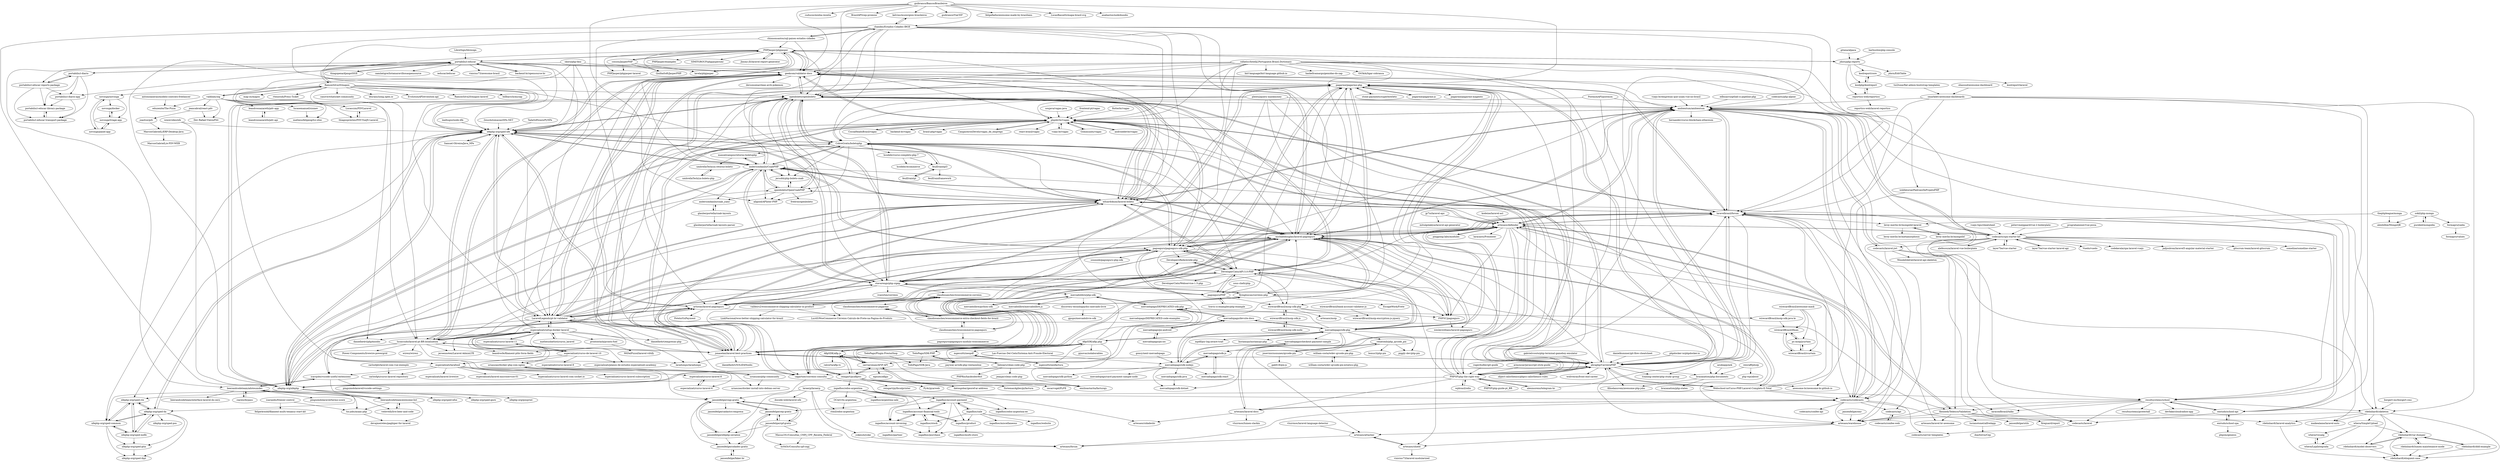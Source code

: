 digraph G {
"guibranco/BancosBrasileiros" -> "kelvins/municipios-brasileiros" ["e"=1]
"guibranco/BancosBrasileiros" -> "pagarme/pagarme-php"
"guibranco/BancosBrasileiros" -> "cuducos/minha-receita" ["e"=1]
"guibranco/BancosBrasileiros" -> "allgood/APInter-PHP"
"guibranco/BancosBrasileiros" -> "BrasilAPI/cep-promise" ["e"=1]
"guibranco/BancosBrasileiros" -> "chandez/Estados-Cidades-IBGE"
"guibranco/BancosBrasileiros" -> "guibranco/ViaCEP"
"guibranco/BancosBrasileiros" -> "geekcom/validator-docs"
"guibranco/BancosBrasileiros" -> "felipefialho/awesome-made-by-brazilians" ["e"=1]
"guibranco/BancosBrasileiros" -> "LucasBassetti/mapa-brasil-svg"
"guibranco/BancosBrasileiros" -> "anabastos/node4noobs" ["e"=1]
"guibranco/BancosBrasileiros" -> "openboleto/openboleto"
"vuejs-br/vagas" -> "phpdevbr/vagas" ["e"=1]
"backend-br/opensource-br" -> "portabilis/i-educar" ["e"=1]
"wirecardBrasil/moip-sdk-php" -> "wirecardBrasil/moip-sdk-java-le"
"wirecardBrasil/moip-sdk-php" -> "artesaos/moip"
"wirecardBrasil/moip-sdk-php" -> "wirecardBrasil/moip-sdk-js"
"wirecardBrasil/moip-sdk-php" -> "wirecardBrasil/moip-encryption-js-jquery"
"pingpong-labs/modules" -> "artesaos/defender" ["e"=1]
"CobreGratis/boletophp" -> "openboleto/openboleto"
"CobreGratis/boletophp" -> "andersondanilo/CnabPHP"
"CobreGratis/boletophp" -> "jersobh/php-boleto-cnab"
"CobreGratis/boletophp" -> "nfephp-org/sped-nfe"
"CobreGratis/boletophp" -> "nfephp-org/nfephp"
"CobreGratis/boletophp" -> "feulf/raintpl3"
"CobreGratis/boletophp" -> "openboleto/OpenCnabPHP"
"CobreGratis/boletophp" -> "pagseguro/pagseguro-sdk-php"
"CobreGratis/boletophp" -> "eduardokum/laravel-boleto"
"CobreGratis/boletophp" -> "hcodebr/curso-completo-php-7"
"CobreGratis/boletophp" -> "DeveloperCielo/API-3.0-PHP"
"CobreGratis/boletophp" -> "PHPSP/php-the-right-way"
"CobreGratis/boletophp" -> "michaeldouglas/laravel-pagseguro"
"CobreGratis/boletophp" -> "abraphp/CarreiraPHP"
"CobreGratis/boletophp" -> "manoelcampos/retorno-boletophp"
"lealhugui/node-dfe" -> "nfephp-org/sped-nfe" ["e"=1]
"andersondanilo/CnabPHP" -> "openboleto/openboleto"
"andersondanilo/CnabPHP" -> "openboleto/OpenCnabPHP"
"andersondanilo/CnabPHP" -> "CobreGratis/boletophp"
"andersondanilo/CnabPHP" -> "jersobh/php-boleto-cnab"
"andersondanilo/CnabPHP" -> "nfephp-org/nfephp"
"andersondanilo/CnabPHP" -> "manoelcampos/retorno-boletophp"
"andersondanilo/CnabPHP" -> "andersondanilo/cnab_yaml"
"andersondanilo/CnabPHP" -> "eduardokum/laravel-boleto"
"andersondanilo/CnabPHP" -> "stavarengo/php-sigep"
"andersondanilo/CnabPHP" -> "michaeldouglas/laravel-pagseguro"
"andersondanilo/CnabPHP" -> "brazanation/php-documents"
"andersondanilo/CnabPHP" -> "nfephp-org/sped-nfe"
"andersondanilo/CnabPHP" -> "pagseguro/pagseguro-sdk-php"
"andersondanilo/CnabPHP" -> "jansenfelipe/cnpj-gratis"
"andersondanilo/CnabPHP" -> "allgood/APInter-PHP"
"barbushin/php-console" -> "jdorn/php-reports" ["e"=1]
"wmixvideo/nfe" -> "nfephp-org/sped-nfe" ["e"=1]
"wmixvideo/nfe" -> "nfephp-org/nfephp" ["e"=1]
"lucascudo/laravel-pt-BR-localization" -> "LaravelLegends/pt-br-validator"
"lucascudo/laravel-pt-BR-localization" -> "geekcom/validator-docs"
"lucascudo/laravel-pt-BR-localization" -> "jonaselan/laravel-best-practices"
"lucascudo/laravel-pt-BR-localization" -> "especializati/setup-docker-laravel"
"lucascudo/laravel-pt-BR-localization" -> "nfephp-org/sped-nfe"
"lucascudo/laravel-pt-BR-localization" -> "michaeldouglas/laravel-pagseguro"
"lucascudo/laravel-pt-BR-localization" -> "leandrocfe/filament-ptbr-form-fields" ["e"=1]
"lucascudo/laravel-pt-BR-localization" -> "eduardokum/laravel-boleto"
"lucascudo/laravel-pt-BR-localization" -> "especializati/larafood"
"lucascudo/laravel-pt-BR-localization" -> "laradumps/laradumps" ["e"=1]
"lucascudo/laravel-pt-BR-localization" -> "jeroennoten/Laravel-AdminLTE" ["e"=1]
"lucascudo/laravel-pt-BR-localization" -> "icarojobs/vscode-useful-extensions"
"lucascudo/laravel-pt-BR-localization" -> "wireui/wireui" ["e"=1]
"lucascudo/laravel-pt-BR-localization" -> "Power-Components/livewire-powergrid" ["e"=1]
"lucascudo/laravel-pt-BR-localization" -> "artistas/laravel-pagseguro"
"jonaselan/laravel-best-practices" -> "LaravelLegends/pt-br-validator"
"jonaselan/laravel-best-practices" -> "geekcom/validator-docs"
"jonaselan/laravel-best-practices" -> "lucascudo/laravel-pt-BR-localization"
"jonaselan/laravel-best-practices" -> "eduardokum/laravel-boleto"
"jonaselan/laravel-best-practices" -> "laravelbrasil/forum"
"jonaselan/laravel-best-practices" -> "phpdevbr/vagas"
"jonaselan/laravel-best-practices" -> "michaeldouglas/laravel-pagseguro"
"jonaselan/laravel-best-practices" -> "fabioars/clean-code-php"
"jonaselan/laravel-best-practices" -> "nfephp-org/sped-nfe"
"jonaselan/laravel-best-practices" -> "artistas/laravel-pagseguro"
"jonaselan/laravel-best-practices" -> "abraphp/CarreiraPHP"
"jonaselan/laravel-best-practices" -> "danielhe4rt/SOLID4Noobs" ["e"=1]
"jonaselan/laravel-best-practices" -> "laradumps/laradumps" ["e"=1]
"jonaselan/laravel-best-practices" -> "ambientum/ambientum"
"jonaselan/laravel-best-practices" -> "openboleto/openboleto"
"Gommunity/vagas" -> "phpdevbr/vagas" ["e"=1]
"vuejs-br/empresas-que-usam-vue-no-brasil" -> "ambientum/ambientum" ["e"=1]
"AfipSDK/afip.js" -> "sarriaroman/AFIP-API"
"AfipSDK/afip.js" -> "ralcorta/afip.ts"
"AfipSDK/afip.js" -> "AfipSDK/afip.php"
"AfipSDK/afip.js" -> "emilioastarita/facturajs"
"AfipSDK/afip.js" -> "reingart/pyafipws"
"reingart/pyafipws" -> "AfipSDK/afip.php"
"reingart/pyafipws" -> "sarriaroman/AFIP-API"
"reingart/pyafipws" -> "SistemasAgiles/pyfactura"
"reingart/pyafipws" -> "AfipSDK/afip.js"
"reingart/pyafipws" -> "ingadhoc/odoo-argentina"
"reingart/pyafipws" -> "oscarvogel/PyFE"
"reingart/pyafipws" -> "emilioastarita/facturajs"
"reingart/pyafipws" -> "reingart/pyfiscalprinter"
"reingart/pyafipws" -> "mercadopago/DEPRECATED-sdk-php"
"reingart/pyafipws" -> "PyAr/pyarweb" ["e"=1]
"reingart/pyafipws" -> "datosgobar/georef-ar-address"
"alefesouza/laravel-vue-boilerplate" -> "codecasts/spa-starter-kit" ["e"=1]
"PHPSP/php-the-right-way" -> "abraphp/CarreiraPHP"
"PHPSP/php-the-right-way" -> "awesome-br/awesome-br.github.io" ["e"=1]
"PHPSP/php-the-right-way" -> "phpdevbr/vagas"
"PHPSP/php-the-right-way" -> "michaeldouglas/laravel-pagseguro"
"PHPSP/php-the-right-way" -> "wpbrasil/odin" ["e"=1]
"PHPSP/php-the-right-way" -> "pagarme/pagarme-php"
"PHPSP/php-the-right-way" -> "Webschool-io/Curso-PHP-Laravel-Completo-E-Total" ["e"=1]
"PHPSP/php-the-right-way" -> "CobreGratis/boletophp"
"PHPSP/php-the-right-way" -> "ambientum/ambientum"
"PHPSP/php-the-right-way" -> "laravelbrasil/forum"
"PHPSP/php-the-right-way" -> "PHPSP/php-guide-pt_BR"
"PHPSP/php-the-right-way" -> "artesaos/laravel-docs"
"PHPSP/php-the-right-way" -> "nfephp-org/nfephp"
"PHPSP/php-the-right-way" -> "DeveloperCielo/API-3.0-PHP"
"PHPSP/php-the-right-way" -> "alexmoreno/telegram-br" ["e"=1]
"novosga/docker" -> "novosga/triage-app"
"novosga/panel-app" -> "novosga/triage-app"
"novosga/panel-app" -> "novosga/novosga"
"novosga/triage-app" -> "novosga/docker"
"novosga/triage-app" -> "novosga/panel-app"
"sokil/php-mongo" -> "purekid/mongodm"
"sokil/php-mongo" -> "formapro/yadm"
"sokil/php-mongo" -> "alexbilbie/MongoQB"
"emilioastarita/facturajs" -> "sarriaroman/AFIP-API"
"fabioars/clean-code-php" -> "jeanjar/clean-code-php"
"fabioars/clean-code-php" -> "jonaselan/laravel-best-practices"
"fabioars/clean-code-php" -> "PHPRio/hacktoberfest"
"fabioars/clean-code-php" -> "phpdevbr/vagas"
"fabioars/clean-code-php" -> "pagarme/pagarme-php"
"fabioars/clean-code-php" -> "cagartner/correios-consulta"
"andersondanilo/cnab_yaml" -> "glauberportella/cnab-layouts"
"manoelcampos/retorno-boletophp" -> "umbrellaTech/ya-retorno-boleto"
"manoelcampos/retorno-boletophp" -> "andersondanilo/CnabPHP"
"koolreport/core" -> "koolphp/koolreport"
"koolreport/core" -> "koolreport/laravel"
"abraphp/CarreiraPHP" -> "phpdevbr/vagas"
"abraphp/CarreiraPHP" -> "laravelbrasil/forum"
"abraphp/CarreiraPHP" -> "ambientum/ambientum"
"abraphp/CarreiraPHP" -> "PHPSP/php-the-right-way"
"abraphp/CarreiraPHP" -> "Webschool-io/Curso-PHP-Laravel-Completo-E-Total" ["e"=1]
"abraphp/CarreiraPHP" -> "object-calisthenics/phpcs-calisthenics-rules" ["e"=1]
"abraphp/CarreiraPHP" -> "brazanation/php-documents"
"abraphp/CarreiraPHP" -> "pagarme/pagarme-php"
"abraphp/CarreiraPHP" -> "openboleto/openboleto"
"abraphp/CarreiraPHP" -> "michaeldouglas/laravel-pagseguro"
"abraphp/CarreiraPHP" -> "nfephp-org/nfephp"
"abraphp/CarreiraPHP" -> "filhodanuvem/awesome-php-jobs" ["e"=1]
"abraphp/CarreiraPHP" -> "training-center/php-study-group" ["e"=1]
"abraphp/CarreiraPHP" -> "woliveiras/front-end-career" ["e"=1]
"abraphp/CarreiraPHP" -> "jonaselan/laravel-best-practices"
"cossou/JasperPHP" -> "PHPJasper/phpjasper"
"cossou/JasperPHP" -> "lavela/phpjasper"
"cossou/JasperPHP" -> "QuilhaSoft/JasperPHP"
"cossou/JasperPHP" -> "PHPJasper/phpjasper-laravel"
"AfipSDK/afip.php" -> "AfipSDK/afip.js"
"AfipSDK/afip.php" -> "sarriaroman/AFIP-API"
"AfipSDK/afip.php" -> "reingart/pyafipws"
"AfipSDK/afip.php" -> "mercadopago/sdk-php"
"AfipSDK/afip.php" -> "mercadopago/DEPRECATED-sdk-php"
"AfipSDK/afip.php" -> "mgesuitti/neofactura"
"AfipSDK/afip.php" -> "emilioastarita/facturajs"
"AfipSDK/afip.php" -> "pjnovas/nolaborables"
"AfipSDK/afip.php" -> "payway-ar/sdk-php-ventaonline"
"AfipSDK/afip.php" -> "mercadolibre/php-sdk"
"AfipSDK/afip.php" -> "mgesuitti/neopdf"
"AfipSDK/afip.php" -> "TodoPago/SDK-PHP"
"valdeirs2/woocommerce-shipping-calculator-in-product" -> "LinkNacional/woo-better-shipping-calculator-for-brazil"
"valdeirs2/woocommerce-shipping-calculator-in-product" -> "Luc45/WooCommerce-Correios-Calculo-de-Frete-na-Pagina-do-Produto"
"valdeirs2/woocommerce-shipping-calculator-in-product" -> "claudiosanches/woocommerce-correios"
"azukiapp/azk" -> "brazanation/php-documents" ["e"=1]
"stavarengo/php-sigep" -> "flyingluscas/correios-php"
"stavarengo/php-sigep" -> "andersondanilo/CnabPHP"
"stavarengo/php-sigep" -> "DeveloperCielo/API-3.0-PHP"
"stavarengo/php-sigep" -> "pagarme/pagarme-php"
"stavarengo/php-sigep" -> "openboleto/openboleto"
"stavarengo/php-sigep" -> "pagseguro/pagseguro-sdk-php"
"stavarengo/php-sigep" -> "cagartner/correios-consulta"
"stavarengo/php-sigep" -> "nfephp-org/nfephp"
"stavarengo/php-sigep" -> "nfephp-org/sped-nfe"
"stavarengo/php-sigep" -> "michaeldouglas/laravel-pagseguro"
"stavarengo/php-sigep" -> "claudiosanches/woocommerce-correios"
"stavarengo/php-sigep" -> "mercadolibre/php-sdk"
"stavarengo/php-sigep" -> "pagseguro/PHP"
"stavarengo/php-sigep" -> "ivanwhm/correios"
"stavarengo/php-sigep" -> "DevelopersRede/erede-php"
"hcodebr/curso-completo-php-7" -> "hcodebr/ecommerce"
"hcodebr/curso-completo-php-7" -> "feulf/raintpl3"
"portabilis/i-diario" -> "portabilis/i-educar-reports-package"
"portabilis/i-diario" -> "portabilis/i-diario-app"
"portabilis/i-diario" -> "portabilis/i-educar-transport-package"
"portabilis/i-diario" -> "portabilis/i-educar-library-package"
"portabilis/i-diario" -> "portabilis/i-educar"
"feulf/raintpl" -> "feulf/raintpl3"
"mercadolibre/python-sdk" -> "mercadolibre/php-sdk"
"joaotux/pdv" -> "MarcosGabrielL/ERP-Desktop-Java"
"KennedyTedesco/Validation" -> "artesaos/warehouse"
"KennedyTedesco/Validation" -> "artesaos/defender"
"KennedyTedesco/Validation" -> "fireguard/report"
"KennedyTedesco/Validation" -> "lucianotonet/alfredapp"
"KennedyTedesco/Validation" -> "jansenfelipe/utils"
"KennedyTedesco/Validation" -> "rdehnhardt/laravel-analytics"
"KennedyTedesco/Validation" -> "artesaos/laravel-br-awesome"
"portabilis/i-educar-reports-package" -> "portabilis/i-diario-app"
"portabilis/i-educar-reports-package" -> "portabilis/i-educar-library-package"
"portabilis/i-educar-reports-package" -> "portabilis/i-educar-transport-package"
"portabilis/i-educar-reports-package" -> "portabilis/i-diario"
"emtudo/school-api" -> "emtudo/school-spa"
"emtudo/school-api" -> "resultsystems/school"
"emtudo/school-api" -> "codecasts/laravel"
"emtudo/school-api" -> "laravelbrasil/forum"
"emtudo/school-spa" -> "emtudo/school-api"
"emtudo/school-spa" -> "phpzm/genesis" ["e"=1]
"carlosfgti/laravel-com-vue-exemplo" -> "carlosfgti/curso-laravel-repository"
"whera/visualg" -> "whera/LojaIntegrada"
"umbrellaTech/ya-boleto-php" -> "umbrellaTech/ya-retorno-boleto"
"portabilis/i-diario-app" -> "portabilis/i-educar-transport-package"
"portabilis/i-diario-app" -> "portabilis/i-educar-library-package"
"mgesuitti/neofactura" -> "mgesuitti/neopdf"
"mgesuitti/neopdf" -> "mgesuitti/neofactura"
"DevelopersRede/erede-php" -> "DeveloperCielo/API-3.0-PHP"
"nfephp-org/sped-gtin" -> "nfephp-org/sped-ibpt"
"wirecardBrasil/moip-sdk-js" -> "wirecardBrasil/moip-sdk-node"
"wirecardBrasil/moip-sdk-js" -> "wirecardBrasil/moip-sdk-php"
"wirecardBrasil/moip-sdk-java-le" -> "wirecardBrasil/ifman"
"frontend-pt/vagas" -> "phpdevbr/vagas" ["e"=1]
"obazoud/awesome-dashboard" -> "omarkdev/awesome-dashboards" ["e"=1]
"matheusbattisti/curso_laravel" -> "especializati/setup-docker-laravel" ["e"=1]
"flutterbr/vagas" -> "phpdevbr/vagas" ["e"=1]
"object-calisthenics/phpcs-calisthenics-rules" -> "abraphp/CarreiraPHP" ["e"=1]
"ZeusAutomacao/DFe.NET" -> "nfephp-org/sped-nfe" ["e"=1]
"MarcosGabrielL/ERP-Desktop-Java" -> "MarcosGabrielL/e-PDV-WEB"
"michaeldouglas/laravel-pagseguro" -> "artistas/laravel-pagseguro"
"michaeldouglas/laravel-pagseguro" -> "cagartner/correios-consulta"
"michaeldouglas/laravel-pagseguro" -> "PHPSC/pagseguro"
"michaeldouglas/laravel-pagseguro" -> "pagseguro/pagseguro-sdk-php"
"michaeldouglas/laravel-pagseguro" -> "artesaos/defender"
"michaeldouglas/laravel-pagseguro" -> "eduardokum/laravel-boleto"
"michaeldouglas/laravel-pagseguro" -> "Webschool-io/Curso-PHP-Laravel-Completo-E-Total" ["e"=1]
"michaeldouglas/laravel-pagseguro" -> "wesleywillians/laravel-pagseguro"
"michaeldouglas/laravel-pagseguro" -> "flyingluscas/correios-php"
"michaeldouglas/laravel-pagseguro" -> "LaravelLegends/pt-br-validator"
"michaeldouglas/laravel-pagseguro" -> "geekcom/validator-docs"
"michaeldouglas/laravel-pagseguro" -> "jonaselan/laravel-best-practices"
"michaeldouglas/laravel-pagseguro" -> "andersondanilo/CnabPHP"
"michaeldouglas/laravel-pagseguro" -> "ambientum/ambientum"
"michaeldouglas/laravel-pagseguro" -> "codecasts/codecasts"
"LibreSign/libresign" -> "portabilis/i-educar" ["e"=1]
"travis-ci-examples/php-example" -> "pagseguro/PHP" ["e"=1]
"jansenfelipe/cep-gratis" -> "jansenfelipe/cidades-gratis"
"jansenfelipe/cep-gratis" -> "jansenfelipe/cnpj-gratis"
"jansenfelipe/cep-gratis" -> "jansenfelipe/cpf-gratis"
"tui2tone/flat-admin-bootstrap-templates" -> "omarkdev/awesome-dashboards" ["e"=1]
"laraerp/laraerp" -> "docode-web/laravel-nfe"
"laraerp/laraerp" -> "artesaos/forum"
"laraerp/laraerp" -> "yokessh/yoke"
"laraerp/laraerp" -> "codecasts/codecasts"
"laraerp/laraerp" -> "jansenfelipe/cnpj-gratis"
"jansenfelipe/nfephp-serialize" -> "jansenfelipe/cnpj-gratis"
"jansenfelipe/nfephp-serialize" -> "jansenfelipe/cidades-gratis"
"jansenfelipe/cnpj-gratis" -> "jansenfelipe/cpf-gratis"
"jansenfelipe/cnpj-gratis" -> "jansenfelipe/cep-gratis"
"jansenfelipe/cnpj-gratis" -> "jansenfelipe/nfephp-serialize"
"jansenfelipe/cnpj-gratis" -> "jansenfelipe/cidades-gratis"
"jansenfelipe/cnpj-gratis" -> "jansenfelipe/cadastro-empresa"
"jansenfelipe/cpf-gratis" -> "jansenfelipe/cnpj-gratis"
"jansenfelipe/cpf-gratis" -> "jansenfelipe/cep-gratis"
"jansenfelipe/cpf-gratis" -> "jansenfelipe/nfephp-serialize"
"jansenfelipe/cpf-gratis" -> "Massa191/Consultas_CNPJ_CPF_Receita_Federal"
"jansenfelipe/cpf-gratis" -> "hc0d3r/Consulta-cpf-cnpj"
"claudiosanches/woocommerce-pagarme" -> "claudiosanches/woocommerce-extra-checkout-fields-for-brazil"
"especializati/larafood" -> "especializati/laravel-microservice-01"
"especializati/larafood" -> "especializati/curso-laravel-com-socket.io"
"especializati/larafood" -> "especializati/curso-laravel-subscription"
"especializati/larafood" -> "icarojobs/vscode-useful-extensions"
"especializati/larafood" -> "carlosfgti/curso-laravel-repository"
"especializati/larafood" -> "especializati/curso-laravel-8"
"especializati/larafood" -> "especializati/laravel-livewire"
"especializati/larafood" -> "especializati/curso-laravel-6"
"valdiney/zig" -> "jeancabral/react-pdv"
"valdiney/zig" -> "Lucasczm/PDVLaravel"
"valdiney/zig" -> "leandrosnazareth/pdv-app"
"valdiney/zig" -> "matheusfelipeog/tcc-etec"
"valdiney/zig" -> "lucasemanuel/sismev"
"valdiney/zig" -> "RamonSilva20/mapos"
"valdiney/zig" -> "Dev-Rafael-Vieira/Pdv"
"valdiney/zig" -> "eduzenite/The-Pizza"
"valdiney/zig" -> "thiagosprestes/PDV-VueJS-Laravel"
"antonioanerao/modelo-contrato-freelancer" -> "eduzenite/The-Pizza"
"webfatorial/PadroesDeProjetoPHP" -> "codecasts/codecasts"
"umbrellaTech/ya-retorno-boleto" -> "umbrellaTech/ya-boleto-php"
"jeancabral/react-pdv" -> "Dev-Rafael-Vieira/Pdv"
"jeancabral/react-pdv" -> "joaotux/pdv"
"lucasemanuel/sismev" -> "matheusfelipeog/tcc-etec"
"Lucasczm/PDVLaravel" -> "thiagosprestes/PDV-VueJS-Laravel"
"icarojobs/vscode-useful-extensions" -> "beerandcodeteam/adoteumdev"
"icarojobs/vscode-useful-extensions" -> "beerandcodeteam/awesome-list"
"icarojobs/vscode-useful-extensions" -> "pinguimdolaravel/vscode-settings"
"ingadhoc/odoo-argentina" -> "ingadhoc/account-payment"
"ingadhoc/odoo-argentina" -> "ingadhoc/account-financial-tools"
"ingadhoc/odoo-argentina" -> "ingadhoc/odoo-argentina-ee"
"ingadhoc/odoo-argentina" -> "ingadhoc/account-invoicing"
"ingadhoc/odoo-argentina" -> "ctmil/odoo-argentina"
"ingadhoc/odoo-argentina" -> "OCA/l10n-argentina"
"ingadhoc/odoo-argentina" -> "ingadhoc/argentina-sale"
"cagartner/correios-consulta" -> "michaeldouglas/laravel-pagseguro"
"cagartner/correios-consulta" -> "artistas/laravel-pagseguro"
"cagartner/correios-consulta" -> "flyingluscas/correios-php"
"cagartner/correios-consulta" -> "artesaos/cidadesbr"
"cagartner/correios-consulta" -> "jansenfelipe/nfephp-serialize"
"thiagosprestes/PDV-VueJS-Laravel" -> "Lucasczm/PDVLaravel"
"OCA/l10n-argentina" -> "ctmil/odoo-argentina"
"especializati/curso-laravel-6" -> "especializati/curso-laravel-8"
"beerandcodeteam/adoteumdev" -> "ciareis/bypass"
"beerandcodeteam/adoteumdev" -> "beerandcodeteam/awesome-list"
"beerandcodeteam/adoteumdev" -> "vedovelli/live-beer-and-code"
"beerandcodeteam/adoteumdev" -> "icarojobs/vscode-useful-extensions"
"beerandcodeteam/adoteumdev" -> "pinguimdolaravel/termo-score"
"beerandcodeteam/adoteumdev" -> "tio-jobs/asaas-php"
"beerandcodeteam/adoteumdev" -> "beerandcodeteam/interface-laravel-do-zero"
"feulf/raintpl3" -> "feulf/raintpl"
"feulf/raintpl3" -> "feulf/rainframework"
"feulf/raintpl3" -> "CobreGratis/boletophp"
"especializati/setup-docker-laravel" -> "especializati/curso-laravel-11"
"especializati/setup-docker-laravel" -> "especializati/curso-de-laravel-10"
"especializati/setup-docker-laravel" -> "lucascudo/laravel-pt-BR-localization"
"especializati/setup-docker-laravel" -> "LaravelLegends/pt-br-validator"
"especializati/setup-docker-laravel" -> "jonaselan/laravel-best-practices"
"especializati/setup-docker-laravel" -> "especializati/larafood"
"especializati/setup-docker-laravel" -> "matheusbattisti/curso_laravel" ["e"=1]
"especializati/setup-docker-laravel" -> "urnauzao/docker-php-com-nginx"
"especializati/setup-docker-laravel" -> "danielhe4rt/php4noobs" ["e"=1]
"especializati/setup-docker-laravel" -> "geekcom/validator-docs"
"especializati/setup-docker-laravel" -> "phpdevbr/vagas"
"especializati/setup-docker-laravel" -> "prontostack/pronto-fuel"
"especializati/setup-docker-laravel" -> "jeroennoten/Laravel-AdminLTE" ["e"=1]
"especializati/setup-docker-laravel" -> "especializati/planos-de-estudos-especializati-academy"
"especializati/setup-docker-laravel" -> "danielhe4rt/empresas-php" ["e"=1]
"plentz/jquery-maskmoney" -> "ambientum/ambientum" ["e"=1]
"plentz/jquery-maskmoney" -> "PHPSP/php-the-right-way" ["e"=1]
"plentz/jquery-maskmoney" -> "CobreGratis/boletophp" ["e"=1]
"plentz/jquery-maskmoney" -> "phpdevbr/vagas" ["e"=1]
"plentz/jquery-maskmoney" -> "stavarengo/php-sigep" ["e"=1]
"plentz/jquery-maskmoney" -> "artesaos/defender" ["e"=1]
"plentz/jquery-maskmoney" -> "pagseguro/pagseguro-sdk-php" ["e"=1]
"nfephp-org/sped-nfe" -> "nfephp-org/nfephp"
"nfephp-org/sped-nfe" -> "nfephp-org/sped-da"
"nfephp-org/sped-nfe" -> "eduardokum/laravel-boleto"
"nfephp-org/sped-nfe" -> "nfephp-org/sped-common"
"nfephp-org/sped-nfe" -> "openboleto/openboleto"
"nfephp-org/sped-nfe" -> "CobreGratis/boletophp"
"nfephp-org/sped-nfe" -> "nfephp-org/sped-cte"
"nfephp-org/sped-nfe" -> "phpdevbr/vagas"
"nfephp-org/sped-nfe" -> "lucascudo/laravel-pt-BR-localization"
"nfephp-org/sped-nfe" -> "andersondanilo/CnabPHP"
"nfephp-org/sped-nfe" -> "geekcom/validator-docs"
"nfephp-org/sped-nfe" -> "jonaselan/laravel-best-practices"
"nfephp-org/sped-nfe" -> "LaravelLegends/pt-br-validator"
"nfephp-org/sped-nfe" -> "Samuel-Oliveira/Java_NFe" ["e"=1]
"nfephp-org/sped-nfe" -> "stavarengo/php-sigep"
"danielhe4rt/empresas-php" -> "phpdevbr/vagas" ["e"=1]
"TadaSoftware/PyNFe" -> "nfephp-org/sped-nfe" ["e"=1]
"sous-chefs/php" -> "pagseguro/PHP" ["e"=1]
"renatomb/php_qrcode_pix" -> "piggly-dev/php-pix"
"renatomb/php_qrcode_pix" -> "william-costa/wdev-qrcode-pix-php"
"renatomb/php_qrcode_pix" -> "bonus3/php-pix"
"renatomb/php_qrcode_pix" -> "joseviniciusnunes/qrcode-pix"
"joseviniciusnunes/qrcode-pix" -> "gab618/pix-js"
"joseviniciusnunes/qrcode-pix" -> "renatomb/php_qrcode_pix"
"skoro/php-tkui" -> "LaravelLegends/pt-br-validator" ["e"=1]
"skoro/php-tkui" -> "geekcom/validator-docs" ["e"=1]
"skoro/php-tkui" -> "lucascudo/laravel-pt-BR-localization" ["e"=1]
"skoro/php-tkui" -> "beerandcodeteam/adoteumdev" ["e"=1]
"skoro/php-tkui" -> "nfephp-org/sped-nfe" ["e"=1]
"jp7io/laravel-apz" -> "mitulgolakiya/laravel-api-generator" ["e"=1]
"jp7io/laravel-apz" -> "artesaos/defender"
"kodeine/laravel-acl" -> "artesaos/defender" ["e"=1]
"mercadopago/sdk-js" -> "mercadopago/sdk-react"
"mercadopago/sdk-js" -> "mercadopago/sdk-nodejs"
"rogerdudler/git-guide" -> "PHPSP/php-the-right-way" ["e"=1]
"artesaos/defender" -> "michaeldouglas/laravel-pagseguro"
"artesaos/defender" -> "artesaos/warehouse"
"artesaos/defender" -> "ambientum/ambientum"
"artesaos/defender" -> "KennedyTedesco/Validation"
"artesaos/defender" -> "artesaos/attacher"
"artesaos/defender" -> "codecasts/codecasts"
"artesaos/defender" -> "artesaos/laravel-docs"
"artesaos/defender" -> "PHPSC/pagseguro"
"artesaos/defender" -> "pingpong-labs/modules" ["e"=1]
"artesaos/defender" -> "artesaos/shield"
"artesaos/defender" -> "eduardokum/laravel-boleto"
"artesaos/defender" -> "codecasts/spa-starter-kit"
"artesaos/defender" -> "laracasts/Presenter" ["e"=1]
"artesaos/defender" -> "laravelbrasil/forum"
"artesaos/defender" -> "artistas/laravel-pagseguro"
"nfephp-org/sped-mdfe" -> "nfephp-org/sped-cte"
"nfephp-org/sped-mdfe" -> "nfephp-org/sped-da"
"nfephp-org/sped-mdfe" -> "nfephp-org/sped-gtin"
"nfephp-org/sped-mdfe" -> "nfephp-org/sped-common"
"nfephp-org/sped-cte" -> "nfephp-org/sped-mdfe"
"nfephp-org/sped-cte" -> "nfephp-org/sped-da"
"nfephp-org/sped-cte" -> "nfephp-org/sped-common"
"ciareis/bypass" -> "beerandcodeteam/adoteumdev"
"artesaos/laravel-docs" -> "codecasts/codecasts"
"artesaos/laravel-docs" -> "artesaos/defender"
"artesaos/laravel-docs" -> "artesaos/cidadesbr"
"artesaos/laravel-docs" -> "vluzrmos/lumen-slackin"
"mercadopago/checkout-payment-sample" -> "mercadopago/sdk-js"
"mercadopago/checkout-payment-sample" -> "mercadopago/sdk-nodejs"
"nfephp-org/sped-common" -> "nfephp-org/sped-da"
"nfephp-org/sped-common" -> "nfephp-org/sped-gtin"
"nfephp-org/sped-common" -> "nfephp-org/sped-cte"
"nfephp-org/sped-common" -> "nfephp-org/sped-mdfe"
"nfephp-org/sped-common" -> "nfephp-org/sped-ibpt"
"beerandcodeteam/awesome-list" -> "vedovelli/live-beer-and-code"
"beerandcodeteam/awesome-list" -> "beerandcodeteam/adoteumdev"
"beerandcodeteam/awesome-list" -> "tio-jobs/asaas-php"
"beerandcodeteam/awesome-list" -> "devajmeireles/paghiper-for-laravel"
"vedovelli/live-beer-and-code" -> "beerandcodeteam/awesome-list"
"artesaos/warehouse" -> "artesaos/shield"
"artesaos/warehouse" -> "artesaos/attacher"
"TodoPago/SDK-PHP" -> "payway-ar/sdk-php-ventaonline"
"TodoPago/SDK-PHP" -> "TodoPago/SDK-Java"
"rdehnhardt/skeleton" -> "rdehnhardt/var-dumper"
"rdehnhardt/skeleton" -> "rdehnhardt/model-observers"
"rdehnhardt/skeleton" -> "rdehnhardt/laravel-analytics"
"rdehnhardt/skeleton" -> "artesaos/warehouse"
"rdehnhardt/skeleton" -> "whera/SimpleUpload"
"rdehnhardt/skeleton" -> "maikealame/laravel-auto"
"rdehnhardt/skeleton" -> "rdehnhardt/eloquent-case"
"lucianotonet/alfredapp" -> "diasfulvio/Cep"
"especializati/curso-laravel-8" -> "especializati/curso-laravel-6"
"rdehnhardt/lumen-maintenance-mode" -> "rdehnhardt/eloquent-case"
"rdehnhardt/lumen-maintenance-mode" -> "rdehnhardt/var-dumper"
"william-costa/wdev-qrcode-pix-estatico-php" -> "william-costa/wdev-qrcode-pix-php"
"rdehnhardt/laravel-analytics" -> "rdehnhardt/eloquent-case"
"vluzrmos/laravel-language-detector" -> "artesaos/attacher"
"Massa191/Consultas_CNPJ_CPF_Receita_Federal" -> "hc0d3r/Consulta-cpf-cnpj"
"william-costa/wdev-qrcode-pix-php" -> "william-costa/wdev-qrcode-pix-estatico-php"
"artesaos/attacher" -> "artesaos/shield"
"artesaos/attacher" -> "artesaos/forum"
"TodoPago/Plugin-PrestaShop" -> "TodoPago/SDK-Java"
"PHPJasper/phpjasper" -> "cossou/JasperPHP"
"PHPJasper/phpjasper" -> "lavela/phpjasper"
"PHPJasper/phpjasper" -> "PHPJasper/phpjasper-laravel"
"PHPJasper/phpjasper" -> "QuilhaSoft/JasperPHP"
"PHPJasper/phpjasper" -> "geekcom/validator-docs"
"PHPJasper/phpjasper" -> "PHPJasper/examples"
"PHPJasper/phpjasper" -> "SIMITGROUP/phpjasperxml"
"PHPJasper/phpjasper" -> "openboleto/openboleto"
"PHPJasper/phpjasper" -> "abraphp/CarreiraPHP"
"PHPJasper/phpjasper" -> "Jimmy-JS/laravel-report-generator" ["e"=1]
"PHPJasper/phpjasper" -> "andersondanilo/CnabPHP"
"PHPJasper/phpjasper" -> "eduardokum/laravel-boleto"
"PHPJasper/phpjasper" -> "nfephp-org/nfephp"
"PHPJasper/phpjasper" -> "portabilis/i-educar"
"PHPJasper/phpjasper" -> "jdorn/php-reports"
"prontostack/pronto-fuel" -> "MtDalPizzol/laravel-viltify"
"RamonSilva20/mapos" -> "map-os/mapos"
"RamonSilva20/mapos" -> "nfephp-org/sped-nfe"
"RamonSilva20/mapos" -> "rtenorioh/Press-Ticket" ["e"=1]
"RamonSilva20/mapos" -> "valdiney/zig"
"RamonSilva20/mapos" -> "canove/whaticket-community" ["e"=1]
"RamonSilva20/mapos" -> "openboleto/openboleto"
"RamonSilva20/mapos" -> "portabilis/i-educar"
"RamonSilva20/mapos" -> "ldurans/izing.open.io" ["e"=1]
"RamonSilva20/mapos" -> "LaravelLegends/pt-br-validator"
"RamonSilva20/mapos" -> "EvolutionAPI/evolution-api" ["e"=1]
"RamonSilva20/mapos" -> "lucascudo/laravel-pt-BR-localization"
"RamonSilva20/mapos" -> "RamonSilva20/mapos-laravel"
"RamonSilva20/mapos" -> "novosga/novosga"
"RamonSilva20/mapos" -> "eduardokum/laravel-boleto"
"RamonSilva20/mapos" -> "billbarsch/myzap" ["e"=1]
"layer7be/vue-starter" -> "codecasts/spa-starter-kit" ["e"=1]
"eduardokum/laravel-boleto" -> "openboleto/openboleto"
"eduardokum/laravel-boleto" -> "andersondanilo/CnabPHP"
"eduardokum/laravel-boleto" -> "michaeldouglas/laravel-pagseguro"
"eduardokum/laravel-boleto" -> "geekcom/validator-docs"
"eduardokum/laravel-boleto" -> "nfephp-org/nfephp"
"eduardokum/laravel-boleto" -> "nfephp-org/sped-nfe"
"eduardokum/laravel-boleto" -> "artistas/laravel-pagseguro"
"eduardokum/laravel-boleto" -> "LaravelLegends/pt-br-validator"
"eduardokum/laravel-boleto" -> "DeveloperCielo/API-3.0-PHP"
"eduardokum/laravel-boleto" -> "laravelbrasil/forum"
"eduardokum/laravel-boleto" -> "ambientum/ambientum"
"eduardokum/laravel-boleto" -> "openboleto/OpenCnabPHP"
"eduardokum/laravel-boleto" -> "jonaselan/laravel-best-practices"
"eduardokum/laravel-boleto" -> "phpdevbr/vagas"
"eduardokum/laravel-boleto" -> "artesaos/defender"
"ingadhoc/account-financial-tools" -> "ingadhoc/stock"
"ingadhoc/account-financial-tools" -> "ingadhoc/account-payment"
"ingadhoc/account-financial-tools" -> "ingadhoc/account-invoicing"
"ingadhoc/account-financial-tools" -> "ingadhoc/product"
"ingadhoc/account-payment" -> "ingadhoc/account-financial-tools"
"ingadhoc/account-payment" -> "ingadhoc/sale"
"ingadhoc/account-payment" -> "ingadhoc/account-invoicing"
"ingadhoc/account-payment" -> "ingadhoc/product"
"ingadhoc/account-payment" -> "ingadhoc/purchase"
"ingadhoc/account-payment" -> "ingadhoc/odoo-argentina-ee"
"ingadhoc/sale" -> "ingadhoc/website"
"ingadhoc/sale" -> "ingadhoc/purchase"
"ingadhoc/sale" -> "ingadhoc/product"
"ingadhoc/sale" -> "ingadhoc/miscellaneous"
"ingadhoc/sale" -> "ingadhoc/account-payment"
"ingadhoc/sale" -> "ingadhoc/stock"
"ingadhoc/stock" -> "ingadhoc/account-financial-tools"
"ingadhoc/stock" -> "ingadhoc/purchase"
"ingadhoc/product" -> "ingadhoc/account-financial-tools"
"ingadhoc/product" -> "ingadhoc/multi-store"
"formapro/yadm" -> "formapro/values"
"mercadolibre/php-sdk" -> "mercadopago/DEPRECATED-sdk-php"
"mercadolibre/php-sdk" -> "mercadolibre/mercadolibre.js"
"mercadolibre/php-sdk" -> "discovery-tecnologia/dsc-mercado-livre"
"mercadolibre/php-sdk" -> "mercadolibre/python-sdk"
"jansenfelipe/omr" -> "artesaos/warehouse" ["e"=1]
"layer7be/vue-starter-laravel-api" -> "codecasts/spa-starter-kit" ["e"=1]
"chandez/Estados-Cidades-IBGE" -> "chinnonsantos/sql-paises-estados-cidades" ["e"=1]
"chandez/Estados-Cidades-IBGE" -> "michaeldouglas/laravel-pagseguro"
"chandez/Estados-Cidades-IBGE" -> "geekcom/validator-docs"
"chandez/Estados-Cidades-IBGE" -> "nfephp-org/nfephp"
"chandez/Estados-Cidades-IBGE" -> "CobreGratis/boletophp"
"chandez/Estados-Cidades-IBGE" -> "nfephp-org/sped-nfe"
"chandez/Estados-Cidades-IBGE" -> "stavarengo/php-sigep"
"chandez/Estados-Cidades-IBGE" -> "pagseguro/pagseguro-sdk-php"
"chandez/Estados-Cidades-IBGE" -> "eduardokum/laravel-boleto"
"chandez/Estados-Cidades-IBGE" -> "openboleto/openboleto"
"chandez/Estados-Cidades-IBGE" -> "kelvins/municipios-brasileiros" ["e"=1]
"chandez/Estados-Cidades-IBGE" -> "jonaselan/laravel-best-practices"
"chandez/Estados-Cidades-IBGE" -> "phpdevbr/vagas"
"chandez/Estados-Cidades-IBGE" -> "abraphp/CarreiraPHP"
"chandez/Estados-Cidades-IBGE" -> "laravelbrasil/forum"
"jdorn/php-reports" -> "reportico-web/reportico"
"jdorn/php-reports" -> "koolphp/koolreport"
"jdorn/php-reports" -> "jdorn/EditTable"
"jdorn/php-reports" -> "PHPJasper/phpjasper"
"jdorn/php-reports" -> "koolreport/core"
"jansenfelipe/cidades-gratis" -> "jansenfelipe/cep-gratis"
"jansenfelipe/cidades-gratis" -> "jansenfelipe/faker-br"
"lavela/phpjasper" -> "PHPJasper/phpjasper"
"urnauzao/php-community" -> "urnauzao/docker-php-com-nginx"
"urnauzao/php-community" -> "urnauzao/docker-install-into-debian-server"
"icarojobs/freezer-control" -> "felipeArnold/filament-multi-tenancy-start-kit" ["e"=1]
"icarojobs/freezer-control" -> "tio-jobs/asaas-php"
"mercadopago/px-ios" -> "mercadopago/px-android"
"mercadopago/px-android" -> "mercadopago/px-ios"
"mercadopago/px-android" -> "mercadopago/devsite-docs"
"ingadhoc/account-invoicing" -> "ingadhoc/purchase"
"ingadhoc/account-invoicing" -> "ingadhoc/partner"
"ingadhoc/account-invoicing" -> "ingadhoc/account-financial-tools"
"jansenfelipe/faker-br" -> "jansenfelipe/cidades-gratis"
"danielkummer/git-flow-cheatsheet" -> "abraphp/CarreiraPHP" ["e"=1]
"androiddevbr/vagas" -> "phpdevbr/vagas" ["e"=1]
"sarriaroman/AFIP-API" -> "emilioastarita/facturajs"
"sarriaroman/AFIP-API" -> "AfipSDK/afip.js"
"sarriaroman/AFIP-API" -> "AfipSDK/afip.php"
"sarriaroman/AFIP-API" -> "reingart/pyafipws"
"sarriaroman/AFIP-API" -> "egnuez/afipjs"
"leandrosnazareth/pdv-api" -> "leandrosnazareth/pdv-app"
"leandrosnazareth/pdv-app" -> "leandrosnazareth/pdv-api"
"CocoaHeadsBrasil/vagas" -> "phpdevbr/vagas" ["e"=1]
"mercadopago/sdk-react" -> "mercadopago/sdk-js"
"claudiosanches/woocommerce-pagseguro" -> "claudiosanches/woocommerce-extra-checkout-fields-for-brazil"
"claudiosanches/woocommerce-pagseguro" -> "claudiosanches/woocommerce-correios"
"claudiosanches/woocommerce-pagseguro" -> "pagseguro/pagseguro-modulo-woocommerce"
"claudiosanches/woocommerce-pagseguro" -> "claudiosanches/woocommerce-pagarme"
"openboleto/OpenCnabPHP" -> "openboleto/openboleto"
"openboleto/OpenCnabPHP" -> "andersondanilo/CnabPHP"
"openboleto/OpenCnabPHP" -> "jersobh/php-boleto-cnab"
"openboleto/OpenCnabPHP" -> "fredroo/openboleto"
"openboleto/OpenCnabPHP" -> "andersondanilo/cnab_yaml"
"openboleto/OpenCnabPHP" -> "eduardokum/laravel-boleto"
"openboleto/OpenCnabPHP" -> "allgood/APInter-PHP"
"Webschool-io/Curso-PHP-Laravel-Completo-E-Total" -> "michaeldouglas/laravel-pagseguro" ["e"=1]
"Webschool-io/Curso-PHP-Laravel-Completo-E-Total" -> "abraphp/CarreiraPHP" ["e"=1]
"Webschool-io/Curso-PHP-Laravel-Completo-E-Total" -> "resultsystems/school" ["e"=1]
"Webschool-io/Curso-PHP-Laravel-Completo-E-Total" -> "artesaos/defender" ["e"=1]
"Webschool-io/Curso-PHP-Laravel-Completo-E-Total" -> "laravelbrasil/forum" ["e"=1]
"Webschool-io/Curso-PHP-Laravel-Completo-E-Total" -> "codecasts/codecasts" ["e"=1]
"Webschool-io/Curso-PHP-Laravel-Completo-E-Total" -> "jansenfelipe/cep-gratis" ["e"=1]
"phpdocker-io/phpdocker.io" -> "abraphp/CarreiraPHP" ["e"=1]
"chinnonsantos/sql-paises-estados-cidades" -> "chandez/Estados-Cidades-IBGE" ["e"=1]
"chinnonsantos/sql-paises-estados-cidades" -> "nfephp-org/sped-nfe" ["e"=1]
"chinnonsantos/sql-paises-estados-cidades" -> "PHPJasper/phpjasper" ["e"=1]
"chinnonsantos/sql-paises-estados-cidades" -> "geekcom/validator-docs" ["e"=1]
"omarkdev/awesome-dashboards" -> "awesome-br/awesome-br.github.io" ["e"=1]
"omarkdev/awesome-dashboards" -> "emtudo/school-api"
"omarkdev/awesome-dashboards" -> "laravelbrasil/forum"
"omarkdev/awesome-dashboards" -> "rdehnhardt/skeleton"
"omarkdev/awesome-dashboards" -> "ambientum/ambientum"
"omarkdev/awesome-dashboards" -> "resultsystems/school"
"gabrielrcouto/php-terminal-gameboy-emulator" -> "abraphp/CarreiraPHP" ["e"=1]
"reisraff/phulp" -> "brazanation/php-documents"
"reisraff/phulp" -> "php-wpi/about"
"nfephp-org/sped-da" -> "nfephp-org/sped-common"
"nfephp-org/sped-da" -> "nfephp-org/sped-mdfe"
"nfephp-org/sped-da" -> "nfephp-org/sped-cte"
"nfephp-org/sped-da" -> "nfephp-org/sped-gtin"
"nfephp-org/sped-da" -> "nfephp-org/sped-ibpt"
"nfephp-org/sped-da" -> "nfephp-org/sped-nfe"
"nfephp-org/sped-da" -> "nfephp-org/sped-pos"
"PHPSC/pagseguro" -> "wesleywillians/laravel-pagseguro"
"PHPSC/pagseguro" -> "michaeldouglas/laravel-pagseguro"
"yokessh/yoke" -> "artesaos/forum"
"portabilis/i-educar-library-package" -> "portabilis/i-educar-transport-package"
"portabilis/i-educar-transport-package" -> "portabilis/i-educar-library-package"
"artesaos/shield" -> "vinicius73/laravel-modularized"
"artesaos/shield" -> "artesaos/attacher"
"whera/LojaIntegrada" -> "whera/visualg"
"glauberportella/cnab-layouts" -> "glauberportella/cnab-layouts-parser"
"glauberportella/cnab-layouts" -> "andersondanilo/cnab_yaml"
"ps-moip/jcurtain" -> "wirecardBrasil/ifman"
"ps-moip/jcurtain" -> "wirecardBrasil/rcurtain"
"wirecardBrasil/rcurtain" -> "ps-moip/jcurtain"
"wirecardBrasil/rcurtain" -> "wirecardBrasil/ifman"
"especializati/curso-de-laravel-10" -> "especializati/setup-docker-laravel"
"especializati/curso-de-laravel-10" -> "especializati/curso-laravel-11"
"especializati/curso-de-laravel-10" -> "especializati/curso-laravel-9"
"especializati/curso-de-laravel-10" -> "especializati/larafood"
"especializati/curso-de-laravel-10" -> "urnauzao/docker-php-com-nginx"
"especializati/curso-de-laravel-10" -> "especializati/planos-de-estudos-especializati-academy"
"phpdevbr/vagas" -> "backend-br/vagas" ["e"=1]
"phpdevbr/vagas" -> "abraphp/CarreiraPHP"
"phpdevbr/vagas" -> "ambientum/ambientum"
"phpdevbr/vagas" -> "vuejs-br/vagas" ["e"=1]
"phpdevbr/vagas" -> "androiddevbr/vagas" ["e"=1]
"phpdevbr/vagas" -> "geekcom/validator-docs"
"phpdevbr/vagas" -> "Gommunity/vagas" ["e"=1]
"phpdevbr/vagas" -> "brasil-php/vagas" ["e"=1]
"phpdevbr/vagas" -> "CangaceirosDevels/vagas_de_emprego" ["e"=1]
"phpdevbr/vagas" -> "react-brasil/vagas" ["e"=1]
"phpdevbr/vagas" -> "jonaselan/laravel-best-practices"
"phpdevbr/vagas" -> "eduardokum/laravel-boleto"
"phpdevbr/vagas" -> "CocoaHeadsBrasil/vagas" ["e"=1]
"phpdevbr/vagas" -> "nfephp-org/sped-nfe"
"phpdevbr/vagas" -> "laravelbrasil/forum"
"geekcom/validator-docs" -> "LaravelLegends/pt-br-validator"
"geekcom/validator-docs" -> "lucascudo/laravel-pt-BR-localization"
"geekcom/validator-docs" -> "eduardokum/laravel-boleto"
"geekcom/validator-docs" -> "artistas/laravel-pagseguro"
"geekcom/validator-docs" -> "michaeldouglas/laravel-pagseguro"
"geekcom/validator-docs" -> "jonaselan/laravel-best-practices"
"geekcom/validator-docs" -> "phpdevbr/vagas"
"geekcom/validator-docs" -> "pagarme/pagarme-php"
"geekcom/validator-docs" -> "PHPJasper/phpjasper"
"geekcom/validator-docs" -> "laravelbrasil/forum"
"geekcom/validator-docs" -> "nfephp-org/sped-nfe"
"geekcom/validator-docs" -> "openboleto/openboleto"
"geekcom/validator-docs" -> "ambientum/ambientum"
"geekcom/validator-docs" -> "dersonsena/clean-arch-pokemon" ["e"=1]
"geekcom/validator-docs" -> "danielhe4rt/php4noobs" ["e"=1]
"Samuel-Oliveira/Java_NFe" -> "nfephp-org/sped-nfe" ["e"=1]
"CangaceirosDevels/vagas_de_emprego" -> "phpdevbr/vagas" ["e"=1]
"mercadopago/sdk-php" -> "mercadopago/devsite-docs"
"mercadopago/sdk-php" -> "mercadopago/DEPRECATED-sdk-php"
"mercadopago/sdk-php" -> "pagseguro/pagseguro-sdk-php"
"mercadopago/sdk-php" -> "pagarme/pagarme-php"
"mercadopago/sdk-php" -> "mercadopago/sdk-nodejs"
"mercadopago/sdk-php" -> "AfipSDK/afip.php"
"mercadopago/sdk-php" -> "mercadopago/sdk-js"
"mercadopago/sdk-php" -> "DeveloperCielo/API-3.0-PHP"
"mercadopago/sdk-php" -> "michaeldouglas/laravel-pagseguro"
"mercadopago/sdk-php" -> "mercadopago/checkout-payment-sample"
"mercadopago/sdk-php" -> "piggly-dev/php-pix"
"mercadopago/sdk-php" -> "mercadopago/sdk-dotnet"
"mercadopago/sdk-php" -> "Instamojo/instamojo-php" ["e"=1]
"mercadopago/sdk-php" -> "renatomb/php_qrcode_pix"
"mercadopago/sdk-php" -> "mpdf/psr-log-aware-trait" ["e"=1]
"petervmeijgaard/vue-2-boilerplate" -> "codecasts/spa-starter-kit" ["e"=1]
"borgert-inc/borgert-cms" -> "rdehnhardt/skeleton" ["e"=1]
"LaravelLegends/pt-br-validator" -> "geekcom/validator-docs"
"LaravelLegends/pt-br-validator" -> "lucascudo/laravel-pt-BR-localization"
"LaravelLegends/pt-br-validator" -> "jonaselan/laravel-best-practices"
"LaravelLegends/pt-br-validator" -> "michaeldouglas/laravel-pagseguro"
"LaravelLegends/pt-br-validator" -> "eduardokum/laravel-boleto"
"LaravelLegends/pt-br-validator" -> "artistas/laravel-pagseguro"
"LaravelLegends/pt-br-validator" -> "leandrocfe/filament-ptbr-form-fields" ["e"=1]
"LaravelLegends/pt-br-validator" -> "KennedyTedesco/Validation"
"LaravelLegends/pt-br-validator" -> "icarojobs/vscode-useful-extensions"
"LaravelLegends/pt-br-validator" -> "nfephp-org/sped-nfe"
"LaravelLegends/pt-br-validator" -> "pagarme/pagarme-php"
"LaravelLegends/pt-br-validator" -> "artesaos/defender"
"LaravelLegends/pt-br-validator" -> "especializati/setup-docker-laravel"
"LaravelLegends/pt-br-validator" -> "laradumps/laradumps" ["e"=1]
"LaravelLegends/pt-br-validator" -> "laravelbrasil/forum"
"nfephp-org/nfephp" -> "nfephp-org/sped-nfe"
"nfephp-org/nfephp" -> "andersondanilo/CnabPHP"
"nfephp-org/nfephp" -> "openboleto/openboleto"
"nfephp-org/nfephp" -> "eduardokum/laravel-boleto"
"nfephp-org/nfephp" -> "nfephp-org/sped-da"
"nfephp-org/nfephp" -> "CobreGratis/boletophp"
"nfephp-org/nfephp" -> "nfephp-org/sped-gnre"
"nfephp-org/nfephp" -> "nfephp-org/sped-common"
"nfephp-org/nfephp" -> "openboleto/OpenCnabPHP"
"nfephp-org/nfephp" -> "nfephp-org/sped-cte"
"nfephp-org/nfephp" -> "abraphp/CarreiraPHP"
"nfephp-org/nfephp" -> "jansenfelipe/cnpj-gratis"
"nfephp-org/nfephp" -> "nfephp-org/posprint"
"nfephp-org/nfephp" -> "nfephp-org/sped-nfse"
"nfephp-org/nfephp" -> "stavarengo/php-sigep"
"codecasts/laravel" -> "codecasts/server-templates"
"artistas/laravel-pagseguro" -> "michaeldouglas/laravel-pagseguro"
"artistas/laravel-pagseguro" -> "pagseguro/pagseguro-sdk-php"
"artistas/laravel-pagseguro" -> "cagartner/correios-consulta"
"artistas/laravel-pagseguro" -> "eduardokum/laravel-boleto"
"artistas/laravel-pagseguro" -> "geekcom/validator-docs"
"artistas/laravel-pagseguro" -> "PHPSC/pagseguro"
"artistas/laravel-pagseguro" -> "Potelo/GuPayment" ["e"=1]
"artistas/laravel-pagseguro" -> "LaravelLegends/pt-br-validator"
"artistas/laravel-pagseguro" -> "flyingluscas/correios-php"
"ambientum/ambientum" -> "codecasts/codecasts"
"ambientum/ambientum" -> "artesaos/defender"
"ambientum/ambientum" -> "phpdevbr/vagas"
"ambientum/ambientum" -> "codecasts/laravel-jwt"
"ambientum/ambientum" -> "laravelbrasil/forum"
"ambientum/ambientum" -> "codecasts/spa-starter-kit"
"ambientum/ambientum" -> "hernandev/curso-blockchain-ethereum"
"ambientum/ambientum" -> "laraconfbrasil/talks"
"ambientum/ambientum" -> "eduardokum/laravel-boleto"
"ambientum/ambientum" -> "abraphp/CarreiraPHP"
"ambientum/ambientum" -> "artesaos/warehouse"
"ambientum/ambientum" -> "michaeldouglas/laravel-pagseguro"
"ambientum/ambientum" -> "KennedyTedesco/Validation"
"ambientum/ambientum" -> "resultsystems/school"
"ambientum/ambientum" -> "rdehnhardt/skeleton"
"pagseguro/pagseguro-sdk-php" -> "pagseguro/PHP"
"pagseguro/pagseguro-sdk-php" -> "michaeldouglas/laravel-pagseguro"
"pagseguro/pagseguro-sdk-php" -> "DeveloperCielo/API-3.0-PHP"
"pagseguro/pagseguro-sdk-php" -> "artistas/laravel-pagseguro"
"pagseguro/pagseguro-sdk-php" -> "pagarme/pagarme-php"
"pagseguro/pagseguro-sdk-php" -> "PHPSC/pagseguro"
"pagseguro/pagseguro-sdk-php" -> "mercadopago/sdk-php"
"pagseguro/pagseguro-sdk-php" -> "wirecardBrasil/moip-sdk-php"
"pagseguro/pagseguro-sdk-php" -> "stavarengo/php-sigep"
"pagseguro/pagseguro-sdk-php" -> "openboleto/openboleto"
"pagseguro/pagseguro-sdk-php" -> "andersondanilo/CnabPHP"
"pagseguro/pagseguro-sdk-php" -> "CobreGratis/boletophp"
"pagseguro/pagseguro-sdk-php" -> "DevelopersRede/erede-php"
"pagseguro/pagseguro-sdk-php" -> "cagartner/correios-consulta"
"pagseguro/pagseguro-sdk-php" -> "sounoob/pagseguro-php-sdk"
"novosga/novosga" -> "novosga/panel-app"
"novosga/novosga" -> "novosga/triage-app"
"novosga/novosga" -> "novosga/docker"
"codecasts/codecasts" -> "codecasts/laravel"
"codecasts/codecasts" -> "ambientum/ambientum"
"codecasts/codecasts" -> "codecasts/confee-api"
"codecasts/codecasts" -> "artesaos/laravel-docs"
"codecasts/codecasts" -> "artesaos/forum"
"codecasts/codecasts" -> "artesaos/warehouse"
"codecasts/codecasts" -> "artesaos/defender"
"codecasts/codecasts" -> "codecasts/api"
"codecasts/codecasts" -> "codecasts/server-templates"
"resultsystems/school" -> "emtudo/school-api"
"resultsystems/school" -> "artesaos/warehouse"
"resultsystems/school" -> "rdehnhardt/skeleton"
"resultsystems/school" -> "laraconfbrasil/talks"
"resultsystems/school" -> "KennedyTedesco/Validation"
"resultsystems/school" -> "devfake/cloudradioo-app"
"resultsystems/school" -> "codecasts/laravel"
"resultsystems/school" -> "resultsystems/protectall"
"mercadopago/DEPRECATED-sdk-php" -> "mercadolibre/php-sdk"
"mercadopago/DEPRECATED-sdk-php" -> "mercadopago/DEPRECATED-code-examples"
"mercadopago/DEPRECATED-sdk-php" -> "mercadopago/devsite-docs"
"brazanation/php-documents" -> "brazanation/php-states"
"brazanation/php-documents" -> "filhodanuvem/awesome-php-jobs" ["e"=1]
"claudiosanches/woocommerce-extra-checkout-fields-for-brazil" -> "claudiosanches/woocommerce-pagarme"
"claudiosanches/woocommerce-extra-checkout-fields-for-brazil" -> "claudiosanches/woocommerce-correios"
"claudiosanches/woocommerce-extra-checkout-fields-for-brazil" -> "claudiosanches/woocommerce-pagseguro"
"wirecardBrasil/bank-account-validator-js" -> "wirecardBrasil/moip-encryption-js-jquery"
"alexmoreno/telegram-br" -> "abraphp/CarreiraPHP" ["e"=1]
"alexmoreno/telegram-br" -> "PHPSP/php-the-right-way" ["e"=1]
"discovery-tecnologia/dsc-mercado-livre" -> "gpupo/mercadolivre-sdk"
"urnauzao/docker-php-com-nginx" -> "urnauzao/php-community"
"urnauzao/docker-php-com-nginx" -> "urnauzao/docker-install-into-debian-server"
"claudiosanches/woocommerce-correios" -> "claudiosanches/woocommerce-extra-checkout-fields-for-brazil"
"claudiosanches/woocommerce-correios" -> "claudiosanches/woocommerce-pagseguro"
"claudiosanches/woocommerce-correios" -> "claudiosanches/woocommerce-pagarme"
"claudiosanches/woocommerce-correios" -> "valdeirs2/woocommerce-shipping-calculator-in-product"
"claudiosanches/woocommerce-correios" -> "Luc45/WooCommerce-Correios-Calculo-de-Frete-na-Pagina-do-Produto"
"codecasts/api" -> "codecasts/confee-web"
"wirecardBrasil/ifman" -> "ps-moip/jcurtain"
"wirecardBrasil/ifman" -> "wirecardBrasil/rcurtain"
"Las-Fuerzas-Del-Cielo/Sistema-Anti-Fraude-Electoral" -> "mercadopago/sdk-nodejs" ["e"=1]
"Las-Fuerzas-Del-Cielo/Sistema-Anti-Fraude-Electoral" -> "sarriaroman/AFIP-API" ["e"=1]
"mercadopago/sdk-nodejs" -> "mercadopago/sdk-js"
"mercadopago/sdk-nodejs" -> "mercadopago/sdk-react"
"mercadopago/sdk-nodejs" -> "mercadopago/sdk-java"
"mercadopago/sdk-nodejs" -> "mercadopago/checkout-payment-sample"
"mercadopago/sdk-nodejs" -> "mercadopago/sdk-php"
"mercadopago/sdk-nodejs" -> "mercadopago/devsite-docs"
"mercadopago/sdk-nodejs" -> "mercadopago/sdk-python"
"mercadopago/sdk-nodejs" -> "mercadopago/sdk-dotnet"
"mercadopago/sdk-nodejs" -> "mercadopago/card-payment-sample-node"
"thiagopena/djangoSIGE" -> "portabilis/i-educar" ["e"=1]
"portabilis/i-educar" -> "portabilis/i-diario"
"portabilis/i-educar" -> "portabilis/i-educar-reports-package"
"portabilis/i-educar" -> "portabilis/i-diario-app"
"portabilis/i-educar" -> "geekcom/validator-docs"
"portabilis/i-educar" -> "PHPJasper/phpjasper"
"portabilis/i-educar" -> "backend-br/opensource-br" ["e"=1]
"portabilis/i-educar" -> "camilatigre/listamaravilhosaopensource" ["e"=1]
"portabilis/i-educar" -> "LaravelLegends/pt-br-validator"
"portabilis/i-educar" -> "ieducar/ieducar"
"portabilis/i-educar" -> "resultsystems/school"
"portabilis/i-educar" -> "phpdevbr/vagas"
"portabilis/i-educar" -> "thiagopena/djangoSIGE" ["e"=1]
"portabilis/i-educar" -> "RamonSilva20/mapos"
"portabilis/i-educar" -> "nfephp-org/sped-nfe"
"portabilis/i-educar" -> "vinicius73/awesome-brasil" ["e"=1]
"codecasts/spa-starter-kit" -> "ambientum/ambientum"
"codecasts/spa-starter-kit" -> "layer7be/vue-starter-laravel-api" ["e"=1]
"codecasts/spa-starter-kit" -> "artesaos/defender"
"codecasts/spa-starter-kit" -> "Vuedo/vuedo" ["e"=1]
"codecasts/spa-starter-kit" -> "codecasts/codecasts"
"codecasts/spa-starter-kit" -> "layer7be/vue-starter" ["e"=1]
"codecasts/spa-starter-kit" -> "codekerala/spa-laravel-vuejs" ["e"=1]
"codecasts/spa-starter-kit" -> "resultsystems/school"
"codecasts/spa-starter-kit" -> "codecasts/laravel-jwt"
"codecasts/spa-starter-kit" -> "alefesouza/laravel-vue-boilerplate" ["e"=1]
"codecasts/spa-starter-kit" -> "jadjoubran/laravel5-angular-material-starter" ["e"=1]
"codecasts/spa-starter-kit" -> "codecasts/laravel"
"codecasts/spa-starter-kit" -> "gitscrum-team/laravel-gitscrum" ["e"=1]
"codecasts/spa-starter-kit" -> "eduardokum/laravel-boleto"
"codecasts/spa-starter-kit" -> "someline/someline-starter" ["e"=1]
"wpbrasil/odin" -> "PHPSP/php-the-right-way" ["e"=1]
"especializati/curso-laravel-11" -> "especializati/setup-docker-laravel"
"especializati/curso-laravel-11" -> "especializati/curso-de-laravel-10"
"kelvins/municipios-brasileiros" -> "chandez/Estados-Cidades-IBGE" ["e"=1]
"prograhammer/vue-pizza" -> "codecasts/spa-starter-kit" ["e"=1]
"stone-payments/superbowleto" -> "pagarme/pagarme-php" ["e"=1]
"openboleto/openboleto" -> "andersondanilo/CnabPHP"
"openboleto/openboleto" -> "openboleto/OpenCnabPHP"
"openboleto/openboleto" -> "eduardokum/laravel-boleto"
"openboleto/openboleto" -> "CobreGratis/boletophp"
"openboleto/openboleto" -> "nfephp-org/nfephp"
"openboleto/openboleto" -> "nfephp-org/sped-nfe"
"openboleto/openboleto" -> "DeveloperCielo/API-3.0-PHP"
"openboleto/openboleto" -> "allgood/APInter-PHP"
"openboleto/openboleto" -> "jersobh/php-boleto-cnab"
"openboleto/openboleto" -> "stavarengo/php-sigep"
"openboleto/openboleto" -> "geekcom/validator-docs"
"openboleto/openboleto" -> "abraphp/CarreiraPHP"
"openboleto/openboleto" -> "pagseguro/pagseguro-sdk-php"
"openboleto/openboleto" -> "ambientum/ambientum"
"openboleto/openboleto" -> "michaeldouglas/laravel-pagseguro"
"DeveloperCielo/API-3.0-PHP" -> "DevelopersRede/erede-php"
"DeveloperCielo/API-3.0-PHP" -> "pagseguro/pagseguro-sdk-php"
"DeveloperCielo/API-3.0-PHP" -> "pagarme/pagarme-php"
"DeveloperCielo/API-3.0-PHP" -> "DeveloperCielo/Webservice-1.5-php"
"DeveloperCielo/API-3.0-PHP" -> "eduardokum/laravel-boleto"
"DeveloperCielo/API-3.0-PHP" -> "wirecardBrasil/moip-sdk-php"
"DeveloperCielo/API-3.0-PHP" -> "stavarengo/php-sigep"
"DeveloperCielo/API-3.0-PHP" -> "openboleto/openboleto"
"DeveloperCielo/API-3.0-PHP" -> "PHPSC/pagseguro"
"DeveloperCielo/API-3.0-PHP" -> "artesaos/warehouse"
"DeveloperCielo/API-3.0-PHP" -> "pagseguro/PHP"
"DeveloperCielo/API-3.0-PHP" -> "artistas/laravel-pagseguro"
"PostmonAPI/postmon" -> "ambientum/ambientum" ["e"=1]
"PostmonAPI/postmon" -> "abraphp/CarreiraPHP" ["e"=1]
"PostmonAPI/postmon" -> "nfephp-org/nfephp" ["e"=1]
"mercadopago/sdk-java" -> "mercadopago/sdk-dotnet"
"flyingluscas/correios-php" -> "EscapeWork/Frete"
"flyingluscas/correios-php" -> "cagartner/correios-consulta"
"flyingluscas/correios-php" -> "michaeldouglas/laravel-pagseguro"
"flyingluscas/correios-php" -> "artistas/laravel-pagseguro"
"flyingluscas/correios-php" -> "PHPSC/pagseguro"
"flyingluscas/correios-php" -> "stavarengo/php-sigep"
"tio-jobs/asaas-php" -> "devajmeireles/paghiper-for-laravel"
"mercadopago/devsite-docs" -> "mercadopago/sdk-php"
"mercadopago/devsite-docs" -> "mercadopago/px-android"
"mercadopago/devsite-docs" -> "mercadopago/DEPRECATED-sdk-php"
"jersobh/php-boleto-cnab" -> "andersondanilo/CnabPHP"
"jersobh/php-boleto-cnab" -> "openboleto/OpenCnabPHP"
"codecasts/confee-web" -> "codecasts/api"
"wirecardBrasil/awesome-mask" -> "wirecardBrasil/ifman"
"wirecardBrasil/awesome-mask" -> "wirecardBrasil/rcurtain"
"wirecardBrasil/awesome-mask" -> "wirecardBrasil/moip-sdk-java-le"
"wirecardBrasil/awesome-mask" -> "ps-moip/jcurtain"
"vuejs-tips/cheatsheet" -> "codecasts/spa-starter-kit" ["e"=1]
"goncy/next-mercadopago" -> "mercadopago/sdk-nodejs" ["e"=1]
"edbizarro/gitlab-ci-pipeline-php" -> "ambientum/ambientum" ["e"=1]
"pagarme/pagarme-php" -> "pagarme/pagarme-js" ["e"=1]
"pagarme/pagarme-php" -> "DeveloperCielo/API-3.0-PHP"
"pagarme/pagarme-php" -> "pagseguro/pagseguro-sdk-php"
"pagarme/pagarme-php" -> "pagarme/pagarme-magento" ["e"=1]
"pagarme/pagarme-php" -> "stavarengo/php-sigep"
"pagarme/pagarme-php" -> "geekcom/validator-docs"
"pagarme/pagarme-php" -> "wirecardBrasil/moip-sdk-php"
"pagarme/pagarme-php" -> "abraphp/CarreiraPHP"
"pagarme/pagarme-php" -> "mercadopago/sdk-php"
"pagarme/pagarme-php" -> "stone-payments/superbowleto" ["e"=1]
"pagarme/pagarme-php" -> "artistas/laravel-pagseguro"
"pagarme/pagarme-php" -> "michaeldouglas/laravel-pagseguro"
"pagarme/pagarme-php" -> "LaravelLegends/pt-br-validator"
"pagarme/pagarme-php" -> "openboleto/openboleto"
"pagarme/pagarme-php" -> "flyingluscas/correios-php"
"koolphp/koolreport" -> "koolreport/core"
"koolphp/koolreport" -> "reportico-web/reportico"
"rdehnhardt/var-dumper" -> "rdehnhardt/eloquent-case"
"rdehnhardt/var-dumper" -> "rdehnhardt/ddd-example"
"rdehnhardt/var-dumper" -> "rdehnhardt/model-observers"
"rdehnhardt/var-dumper" -> "rdehnhardt/lumen-maintenance-mode"
"codecasts/php-alpine" -> "ambientum/ambientum" ["e"=1]
"laravelbrasil/forum" -> "ambientum/ambientum"
"laravelbrasil/forum" -> "abraphp/CarreiraPHP"
"laravelbrasil/forum" -> "eduardokum/laravel-boleto"
"laravelbrasil/forum" -> "emtudo/school-api"
"laravelbrasil/forum" -> "jonaselan/laravel-best-practices"
"laravelbrasil/forum" -> "leroy-merlin-br/mongolid-laravel"
"laravelbrasil/forum" -> "codecasts/codecasts"
"laravelbrasil/forum" -> "artesaos/laravel-br-awesome"
"laravelbrasil/forum" -> "phpdevbr/vagas"
"laravelbrasil/forum" -> "rdehnhardt/skeleton"
"laravelbrasil/forum" -> "michaeldouglas/laravel-pagseguro"
"laravelbrasil/forum" -> "artesaos/warehouse"
"laravelbrasil/forum" -> "geekcom/validator-docs"
"laravelbrasil/forum" -> "training-center/php-study-group" ["e"=1]
"laravelbrasil/forum" -> "artesaos/defender"
"pagseguro/PHP" -> "pagseguro/pagseguro-sdk-php"
"pagseguro/PHP" -> "DeveloperCielo/API-3.0-PHP"
"pagseguro/PHP" -> "wirecardBrasil/moip-sdk-php"
"pagseguro/PHP" -> "michaeldouglas/laravel-pagseguro"
"pagseguro/PHP" -> "travis-ci-examples/php-example" ["e"=1]
"pagseguro/PHP" -> "pagarme/pagarme-php"
"whera/SimpleUpload" -> "whera/LojaIntegrada"
"whera/SimpleUpload" -> "whera/visualg"
"whera/SimpleUpload" -> "rdehnhardt/var-dumper"
"payway-ar/sdk-php-ventaonline" -> "TodoPago/SDK-PHP"
"rdehnhardt/ddd-example" -> "rdehnhardt/var-dumper"
"rdehnhardt/ddd-example" -> "rdehnhardt/eloquent-case"
"backend-br/vagas" -> "phpdevbr/vagas" ["e"=1]
"soujava/vagas-java" -> "phpdevbr/vagas" ["e"=1]
"armoucar/javascript-style-guide" -> "PHPSP/php-the-right-way" ["e"=1]
"Jimmy-JS/laravel-report-generator" -> "PHPJasper/phpjasper" ["e"=1]
"gitana/alpaca" -> "jdorn/php-reports" ["e"=1]
"codecasts/laravel-jwt" -> "ambientum/ambientum"
"codecasts/laravel-jwt" -> "codecasts/laravel"
"codecasts/laravel-jwt" -> "codecasts/api"
"codecasts/laravel-jwt" -> "WendellAdriel/laravel-api-skeleton"
"codecasts/laravel-jwt" -> "maikealame/laravel-auto"
"purekid/mongodm" -> "sokil/php-mongo"
"pagarme/pagarme-js" -> "pagarme/pagarme-php" ["e"=1]
"rafaelsc/IntelliJ.Portuguese.Brazil.Dictionary" -> "geekcom/validator-docs"
"rafaelsc/IntelliJ.Portuguese.Brazil.Dictionary" -> "ambientum/ambientum"
"rafaelsc/IntelliJ.Portuguese.Brazil.Dictionary" -> "PHPSP/php-the-right-way"
"rafaelsc/IntelliJ.Portuguese.Brazil.Dictionary" -> "phpdevbr/vagas"
"rafaelsc/IntelliJ.Portuguese.Brazil.Dictionary" -> "LaravelLegends/pt-br-validator"
"rafaelsc/IntelliJ.Portuguese.Brazil.Dictionary" -> "openboleto/openboleto"
"rafaelsc/IntelliJ.Portuguese.Brazil.Dictionary" -> "webfatorial/PadroesDeProjetoPHP"
"rafaelsc/IntelliJ.Portuguese.Brazil.Dictionary" -> "michaeldouglas/laravel-pagseguro"
"rafaelsc/IntelliJ.Portuguese.Brazil.Dictionary" -> "birl-language/birl-language.github.io" ["e"=1]
"rafaelsc/IntelliJ.Portuguese.Brazil.Dictionary" -> "eduardokum/laravel-boleto"
"rafaelsc/IntelliJ.Portuguese.Brazil.Dictionary" -> "jonaselan/laravel-best-practices"
"rafaelsc/IntelliJ.Portuguese.Brazil.Dictionary" -> "haskellcamargo/gemidao-do-zap" ["e"=1]
"rafaelsc/IntelliJ.Portuguese.Brazil.Dictionary" -> "GtOkAi/ligar-cobranca" ["e"=1]
"rafaelsc/IntelliJ.Portuguese.Brazil.Dictionary" -> "andersondanilo/CnabPHP"
"rafaelsc/IntelliJ.Portuguese.Brazil.Dictionary" -> "laravelbrasil/forum"
"wirecardBrasil/moip-sdk-node" -> "wirecardBrasil/moip-sdk-js"
"reportico-web/reportico" -> "reportico-web/laravel-reportico"
"reportico-web/reportico" -> "koolphp/koolreport"
"leroy-merlin-br/mongolid" -> "leroy-merlin-br/mongolid-laravel"
"thephpleague/monga" -> "alexbilbie/MongoQB"
"thephpleague/monga" -> "leroy-merlin-br/mongolid-laravel"
"leroy-merlin-br/mongolid-laravel" -> "leroy-merlin-br/mongolid"
"leroy-merlin-br/mongolid-laravel" -> "leroy-merlin-br/metamorphosis"
"rdehnhardt/model-observers" -> "rdehnhardt/var-dumper"
"rdehnhardt/model-observers" -> "rdehnhardt/eloquent-case"
"guibranco/BancosBrasileiros" ["l"="7.039,-21.286"]
"kelvins/municipios-brasileiros" ["l"="6.132,-20.448", "c"=96]
"pagarme/pagarme-php" ["l"="7.081,-21.306"]
"cuducos/minha-receita" ["l"="5.998,-20.525", "c"=96]
"allgood/APInter-PHP" ["l"="7.023,-21.309"]
"BrasilAPI/cep-promise" ["l"="5.885,-20.408", "c"=96]
"chandez/Estados-Cidades-IBGE" ["l"="7.076,-21.326"]
"guibranco/ViaCEP" ["l"="7.025,-21.252"]
"geekcom/validator-docs" ["l"="7.091,-21.363"]
"felipefialho/awesome-made-by-brazilians" ["l"="5.699,-20.42", "c"=96]
"LucasBassetti/mapa-brasil-svg" ["l"="7.027,-21.233"]
"anabastos/node4noobs" ["l"="5.504,-20.462", "c"=96]
"openboleto/openboleto" ["l"="7.073,-21.342"]
"vuejs-br/vagas" ["l"="5.705,-20.255", "c"=96]
"phpdevbr/vagas" ["l"="7.105,-21.382"]
"backend-br/opensource-br" ["l"="5.722,-20.411", "c"=96]
"portabilis/i-educar" ["l"="7.135,-21.422"]
"wirecardBrasil/moip-sdk-php" ["l"="7.005,-21.257"]
"wirecardBrasil/moip-sdk-java-le" ["l"="6.913,-21.223"]
"artesaos/moip" ["l"="6.968,-21.253"]
"wirecardBrasil/moip-sdk-js" ["l"="6.968,-21.235"]
"wirecardBrasil/moip-encryption-js-jquery" ["l"="6.935,-21.249"]
"pingpong-labs/modules" ["l"="-15.011,28.072", "c"=29]
"artesaos/defender" ["l"="7.168,-21.347"]
"CobreGratis/boletophp" ["l"="7.039,-21.343"]
"andersondanilo/CnabPHP" ["l"="7.054,-21.336"]
"jersobh/php-boleto-cnab" ["l"="7.017,-21.338"]
"nfephp-org/sped-nfe" ["l"="7.057,-21.38"]
"nfephp-org/nfephp" ["l"="7.05,-21.36"]
"feulf/raintpl3" ["l"="6.955,-21.353"]
"openboleto/OpenCnabPHP" ["l"="7.035,-21.327"]
"pagseguro/pagseguro-sdk-php" ["l"="7.077,-21.286"]
"eduardokum/laravel-boleto" ["l"="7.107,-21.357"]
"hcodebr/curso-completo-php-7" ["l"="6.941,-21.375"]
"DeveloperCielo/API-3.0-PHP" ["l"="7.093,-21.291"]
"PHPSP/php-the-right-way" ["l"="7.122,-21.336"]
"michaeldouglas/laravel-pagseguro" ["l"="7.108,-21.33"]
"abraphp/CarreiraPHP" ["l"="7.091,-21.346"]
"manoelcampos/retorno-boletophp" ["l"="6.998,-21.336"]
"lealhugui/node-dfe" ["l"="5.883,-19.776", "c"=96]
"andersondanilo/cnab_yaml" ["l"="6.988,-21.307"]
"stavarengo/php-sigep" ["l"="7.066,-21.294"]
"brazanation/php-documents" ["l"="6.969,-21.326"]
"jansenfelipe/cnpj-gratis" ["l"="7.097,-21.445"]
"barbushin/php-console" ["l"="-17.777,23.38", "c"=676]
"jdorn/php-reports" ["l"="7.261,-21.26"]
"wmixvideo/nfe" ["l"="5.691,-19.79", "c"=96]
"lucascudo/laravel-pt-BR-localization" ["l"="7.061,-21.417"]
"LaravelLegends/pt-br-validator" ["l"="7.091,-21.396"]
"jonaselan/laravel-best-practices" ["l"="7.081,-21.373"]
"especializati/setup-docker-laravel" ["l"="7.029,-21.448"]
"leandrocfe/filament-ptbr-form-fields" ["l"="-15.791,29.747", "c"=809]
"especializati/larafood" ["l"="6.954,-21.491"]
"laradumps/laradumps" ["l"="-14.527,30.427", "c"=46]
"jeroennoten/Laravel-AdminLTE" ["l"="-15.348,27.997", "c"=29]
"icarojobs/vscode-useful-extensions" ["l"="7.025,-21.514"]
"wireui/wireui" ["l"="-14.565,30.538", "c"=46]
"Power-Components/livewire-powergrid" ["l"="-14.587,30.559", "c"=46]
"artistas/laravel-pagseguro" ["l"="7.094,-21.33"]
"laravelbrasil/forum" ["l"="7.135,-21.36"]
"fabioars/clean-code-php" ["l"="7.052,-21.316"]
"danielhe4rt/SOLID4Noobs" ["l"="5.464,-20.541", "c"=96]
"ambientum/ambientum" ["l"="7.156,-21.372"]
"Gommunity/vagas" ["l"="5.679,-20.169", "c"=96]
"vuejs-br/empresas-que-usam-vue-no-brasil" ["l"="4.867,-22.216", "c"=362]
"AfipSDK/afip.js" ["l"="7.04,-21.031"]
"sarriaroman/AFIP-API" ["l"="7.06,-21.04"]
"ralcorta/afip.ts" ["l"="7.015,-21.002"]
"AfipSDK/afip.php" ["l"="7.046,-21.072"]
"emilioastarita/facturajs" ["l"="7.07,-21.027"]
"reingart/pyafipws" ["l"="7.052,-21.011"]
"SistemasAgiles/pyfactura" ["l"="7.044,-20.975"]
"ingadhoc/odoo-argentina" ["l"="7.046,-20.899"]
"oscarvogel/PyFE" ["l"="7.057,-20.986"]
"reingart/pyfiscalprinter" ["l"="7.074,-20.982"]
"mercadopago/DEPRECATED-sdk-php" ["l"="7.049,-21.112"]
"PyAr/pyarweb" ["l"="-35.923,3.032", "c"=615]
"datosgobar/georef-ar-address" ["l"="7.035,-20.989"]
"alefesouza/laravel-vue-boilerplate" ["l"="-15.382,28.087", "c"=29]
"codecasts/spa-starter-kit" ["l"="7.188,-21.381"]
"awesome-br/awesome-br.github.io" ["l"="4.943,-22.056", "c"=362]
"wpbrasil/odin" ["l"="4.915,-22.076", "c"=362]
"Webschool-io/Curso-PHP-Laravel-Completo-E-Total" ["l"="5.045,-22.077", "c"=362]
"PHPSP/php-guide-pt_BR" ["l"="7.145,-21.289"]
"artesaos/laravel-docs" ["l"="7.189,-21.323"]
"alexmoreno/telegram-br" ["l"="4.987,-22.046", "c"=362]
"novosga/docker" ["l"="7.139,-21.58"]
"novosga/triage-app" ["l"="7.128,-21.591"]
"novosga/panel-app" ["l"="7.115,-21.582"]
"novosga/novosga" ["l"="7.127,-21.559"]
"sokil/php-mongo" ["l"="6.778,-21.087"]
"purekid/mongodm" ["l"="6.75,-21.088"]
"formapro/yadm" ["l"="6.752,-21.056"]
"alexbilbie/MongoQB" ["l"="6.833,-21.12"]
"jeanjar/clean-code-php" ["l"="7.013,-21.287"]
"PHPRio/hacktoberfest" ["l"="6.996,-21.286"]
"cagartner/correios-consulta" ["l"="7.104,-21.31"]
"glauberportella/cnab-layouts" ["l"="6.954,-21.293"]
"umbrellaTech/ya-retorno-boleto" ["l"="6.938,-21.327"]
"koolreport/core" ["l"="7.308,-21.216"]
"koolphp/koolreport" ["l"="7.314,-21.239"]
"koolreport/laravel" ["l"="7.331,-21.198"]
"object-calisthenics/phpcs-calisthenics-rules" ["l"="-15.762,25.849", "c"=50]
"filhodanuvem/awesome-php-jobs" ["l"="-15.162,26.485", "c"=50]
"training-center/php-study-group" ["l"="5.021,-22.199", "c"=362]
"woliveiras/front-end-career" ["l"="4.929,-22.128", "c"=362]
"cossou/JasperPHP" ["l"="7.199,-21.281"]
"PHPJasper/phpjasper" ["l"="7.152,-21.318"]
"lavela/phpjasper" ["l"="7.189,-21.299"]
"QuilhaSoft/JasperPHP" ["l"="7.189,-21.262"]
"PHPJasper/phpjasper-laravel" ["l"="7.178,-21.279"]
"mercadopago/sdk-php" ["l"="7.09,-21.191"]
"mgesuitti/neofactura" ["l"="7.029,-21.052"]
"pjnovas/nolaborables" ["l"="7.008,-21.034"]
"payway-ar/sdk-php-ventaonline" ["l"="7.01,-21.063"]
"mercadolibre/php-sdk" ["l"="7.02,-21.145"]
"mgesuitti/neopdf" ["l"="7.025,-21.065"]
"TodoPago/SDK-PHP" ["l"="6.998,-21.052"]
"valdeirs2/woocommerce-shipping-calculator-in-product" ["l"="7.165,-21.108"]
"LinkNacional/woo-better-shipping-calculator-for-brazil" ["l"="7.171,-21.081"]
"Luc45/WooCommerce-Correios-Calculo-de-Frete-na-Pagina-do-Produto" ["l"="7.158,-21.122"]
"claudiosanches/woocommerce-correios" ["l"="7.164,-21.143"]
"azukiapp/azk" ["l"="4.973,-21.956", "c"=362]
"flyingluscas/correios-php" ["l"="7.11,-21.291"]
"pagseguro/PHP" ["l"="7.067,-21.268"]
"ivanwhm/correios" ["l"="7.052,-21.246"]
"DevelopersRede/erede-php" ["l"="7.091,-21.264"]
"hcodebr/ecommerce" ["l"="6.891,-21.393"]
"portabilis/i-diario" ["l"="7.159,-21.462"]
"portabilis/i-educar-reports-package" ["l"="7.159,-21.475"]
"portabilis/i-diario-app" ["l"="7.172,-21.464"]
"portabilis/i-educar-transport-package" ["l"="7.171,-21.487"]
"portabilis/i-educar-library-package" ["l"="7.181,-21.479"]
"feulf/raintpl" ["l"="6.918,-21.351"]
"mercadolibre/python-sdk" ["l"="6.989,-21.145"]
"joaotux/pdv" ["l"="7.219,-21.684"]
"MarcosGabrielL/ERP-Desktop-Java" ["l"="7.23,-21.715"]
"KennedyTedesco/Validation" ["l"="7.216,-21.372"]
"artesaos/warehouse" ["l"="7.183,-21.361"]
"fireguard/report" ["l"="7.301,-21.382"]
"lucianotonet/alfredapp" ["l"="7.29,-21.359"]
"jansenfelipe/utils" ["l"="7.267,-21.353"]
"rdehnhardt/laravel-analytics" ["l"="7.246,-21.426"]
"artesaos/laravel-br-awesome" ["l"="7.193,-21.344"]
"emtudo/school-api" ["l"="7.206,-21.4"]
"emtudo/school-spa" ["l"="7.249,-21.409"]
"resultsystems/school" ["l"="7.196,-21.413"]
"codecasts/laravel" ["l"="7.219,-21.388"]
"phpzm/genesis" ["l"="4.593,-22.269", "c"=362]
"carlosfgti/laravel-com-vue-exemplo" ["l"="6.847,-21.534"]
"carlosfgti/curso-laravel-repository" ["l"="6.889,-21.513"]
"whera/visualg" ["l"="7.284,-21.508"]
"whera/LojaIntegrada" ["l"="7.298,-21.503"]
"umbrellaTech/ya-boleto-php" ["l"="6.911,-21.322"]
"nfephp-org/sped-gtin" ["l"="6.975,-21.402"]
"nfephp-org/sped-ibpt" ["l"="6.964,-21.394"]
"wirecardBrasil/moip-sdk-node" ["l"="6.944,-21.219"]
"wirecardBrasil/ifman" ["l"="6.869,-21.217"]
"frontend-pt/vagas" ["l"="5.667,-20.311", "c"=96]
"obazoud/awesome-dashboard" ["l"="11.359,-8.992", "c"=18]
"omarkdev/awesome-dashboards" ["l"="7.188,-21.431"]
"matheusbattisti/curso_laravel" ["l"="5.916,-20.05", "c"=96]
"flutterbr/vagas" ["l"="61.22,-24.105", "c"=1187]
"ZeusAutomacao/DFe.NET" ["l"="-33.821,-3.461", "c"=249]
"MarcosGabrielL/e-PDV-WEB" ["l"="7.239,-21.736"]
"PHPSC/pagseguro" ["l"="7.125,-21.302"]
"wesleywillians/laravel-pagseguro" ["l"="7.131,-21.278"]
"codecasts/codecasts" ["l"="7.199,-21.36"]
"LibreSign/libresign" ["l"="-15.122,26.513", "c"=50]
"travis-ci-examples/php-example" ["l"="-6.081,15.889", "c"=1161]
"jansenfelipe/cep-gratis" ["l"="7.09,-21.475"]
"jansenfelipe/cidades-gratis" ["l"="7.071,-21.476"]
"jansenfelipe/cpf-gratis" ["l"="7.09,-21.495"]
"tui2tone/flat-admin-bootstrap-templates" ["l"="-12.975,-30.58", "c"=741]
"laraerp/laraerp" ["l"="7.227,-21.414"]
"docode-web/laravel-nfe" ["l"="7.281,-21.433"]
"artesaos/forum" ["l"="7.246,-21.376"]
"yokessh/yoke" ["l"="7.27,-21.4"]
"jansenfelipe/nfephp-serialize" ["l"="7.084,-21.435"]
"jansenfelipe/cadastro-empresa" ["l"="7.074,-21.463"]
"Massa191/Consultas_CNPJ_CPF_Receita_Federal" ["l"="7.077,-21.542"]
"hc0d3r/Consulta-cpf-cnpj" ["l"="7.095,-21.534"]
"claudiosanches/woocommerce-pagarme" ["l"="7.202,-21.122"]
"claudiosanches/woocommerce-extra-checkout-fields-for-brazil" ["l"="7.183,-21.125"]
"especializati/laravel-microservice-01" ["l"="6.917,-21.5"]
"especializati/curso-laravel-com-socket.io" ["l"="6.928,-21.483"]
"especializati/curso-laravel-subscription" ["l"="6.932,-21.505"]
"especializati/curso-laravel-8" ["l"="6.908,-21.526"]
"especializati/laravel-livewire" ["l"="6.908,-21.483"]
"especializati/curso-laravel-6" ["l"="6.927,-21.528"]
"valdiney/zig" ["l"="7.182,-21.579"]
"jeancabral/react-pdv" ["l"="7.203,-21.641"]
"Lucasczm/PDVLaravel" ["l"="7.219,-21.587"]
"leandrosnazareth/pdv-app" ["l"="7.241,-21.624"]
"matheusfelipeog/tcc-etec" ["l"="7.183,-21.603"]
"lucasemanuel/sismev" ["l"="7.168,-21.603"]
"RamonSilva20/mapos" ["l"="7.121,-21.468"]
"Dev-Rafael-Vieira/Pdv" ["l"="7.196,-21.617"]
"eduzenite/The-Pizza" ["l"="7.171,-21.632"]
"thiagosprestes/PDV-VueJS-Laravel" ["l"="7.206,-21.596"]
"antonioanerao/modelo-contrato-freelancer" ["l"="7.165,-21.67"]
"webfatorial/PadroesDeProjetoPHP" ["l"="7.168,-21.4"]
"beerandcodeteam/adoteumdev" ["l"="6.995,-21.58"]
"beerandcodeteam/awesome-list" ["l"="7.016,-21.584"]
"pinguimdolaravel/vscode-settings" ["l"="7.027,-21.549"]
"ingadhoc/account-payment" ["l"="7.047,-20.852"]
"ingadhoc/account-financial-tools" ["l"="7.027,-20.852"]
"ingadhoc/odoo-argentina-ee" ["l"="7.054,-20.872"]
"ingadhoc/account-invoicing" ["l"="7.03,-20.869"]
"ctmil/odoo-argentina" ["l"="7.071,-20.897"]
"OCA/l10n-argentina" ["l"="7.064,-20.912"]
"ingadhoc/argentina-sale" ["l"="7.066,-20.885"]
"artesaos/cidadesbr" ["l"="7.161,-21.293"]
"ciareis/bypass" ["l"="6.979,-21.609"]
"vedovelli/live-beer-and-code" ["l"="7.008,-21.601"]
"pinguimdolaravel/termo-score" ["l"="6.959,-21.6"]
"tio-jobs/asaas-php" ["l"="7.005,-21.619"]
"beerandcodeteam/interface-laravel-do-zero" ["l"="6.969,-21.587"]
"feulf/rainframework" ["l"="6.908,-21.368"]
"especializati/curso-laravel-11" ["l"="6.986,-21.463"]
"especializati/curso-de-laravel-10" ["l"="6.988,-21.487"]
"urnauzao/docker-php-com-nginx" ["l"="6.975,-21.507"]
"danielhe4rt/php4noobs" ["l"="5.542,-20.48", "c"=96]
"prontostack/pronto-fuel" ["l"="7.003,-21.516"]
"especializati/planos-de-estudos-especializati-academy" ["l"="7.013,-21.481"]
"danielhe4rt/empresas-php" ["l"="-15.18,26.463", "c"=50]
"plentz/jquery-maskmoney" ["l"="22.105,-29.437", "c"=36]
"nfephp-org/sped-da" ["l"="6.999,-21.393"]
"nfephp-org/sped-common" ["l"="6.992,-21.379"]
"nfephp-org/sped-cte" ["l"="7.006,-21.375"]
"Samuel-Oliveira/Java_NFe" ["l"="5.74,-19.768", "c"=96]
"TadaSoftware/PyNFe" ["l"="6.044,-19.882", "c"=96]
"sous-chefs/php" ["l"="-6.073,15.827", "c"=1161]
"renatomb/php_qrcode_pix" ["l"="7.2,-21.151"]
"piggly-dev/php-pix" ["l"="7.152,-21.172"]
"william-costa/wdev-qrcode-pix-php" ["l"="7.24,-21.105"]
"bonus3/php-pix" ["l"="7.224,-21.154"]
"joseviniciusnunes/qrcode-pix" ["l"="7.244,-21.135"]
"gab618/pix-js" ["l"="7.281,-21.12"]
"skoro/php-tkui" ["l"="-15.251,26.331", "c"=50]
"jp7io/laravel-apz" ["l"="7.26,-21.307"]
"mitulgolakiya/laravel-api-generator" ["l"="-15.033,28.069", "c"=29]
"kodeine/laravel-acl" ["l"="-15.013,28.016", "c"=29]
"mercadopago/sdk-js" ["l"="7.12,-21.15"]
"mercadopago/sdk-react" ["l"="7.127,-21.128"]
"mercadopago/sdk-nodejs" ["l"="7.1,-21.135"]
"rogerdudler/git-guide" ["l"="3.536,-34.276", "c"=179]
"artesaos/attacher" ["l"="7.234,-21.343"]
"artesaos/shield" ["l"="7.217,-21.342"]
"laracasts/Presenter" ["l"="-15.036,27.962", "c"=29]
"nfephp-org/sped-mdfe" ["l"="6.978,-21.386"]
"vluzrmos/lumen-slackin" ["l"="7.229,-21.295"]
"mercadopago/checkout-payment-sample" ["l"="7.101,-21.162"]
"devajmeireles/paghiper-for-laravel" ["l"="7.023,-21.615"]
"TodoPago/SDK-Java" ["l"="6.971,-21.032"]
"rdehnhardt/skeleton" ["l"="7.223,-21.433"]
"rdehnhardt/var-dumper" ["l"="7.268,-21.464"]
"rdehnhardt/model-observers" ["l"="7.25,-21.46"]
"whera/SimpleUpload" ["l"="7.271,-21.487"]
"maikealame/laravel-auto" ["l"="7.261,-21.426"]
"rdehnhardt/eloquent-case" ["l"="7.264,-21.45"]
"diasfulvio/Cep" ["l"="7.325,-21.356"]
"rdehnhardt/lumen-maintenance-mode" ["l"="7.287,-21.472"]
"william-costa/wdev-qrcode-pix-estatico-php" ["l"="7.256,-21.085"]
"vluzrmos/laravel-language-detector" ["l"="7.3,-21.327"]
"TodoPago/Plugin-PrestaShop" ["l"="6.954,-21.018"]
"PHPJasper/examples" ["l"="7.175,-21.299"]
"SIMITGROUP/phpjasperxml" ["l"="7.164,-21.266"]
"Jimmy-JS/laravel-report-generator" ["l"="-15.219,27.915", "c"=29]
"MtDalPizzol/laravel-viltify" ["l"="6.992,-21.55"]
"map-os/mapos" ["l"="7.129,-21.513"]
"rtenorioh/Press-Ticket" ["l"="27.131,-30.487", "c"=668]
"canove/whaticket-community" ["l"="27.111,-30.409", "c"=668]
"ldurans/izing.open.io" ["l"="27.128,-30.471", "c"=668]
"EvolutionAPI/evolution-api" ["l"="27.106,-30.44", "c"=668]
"RamonSilva20/mapos-laravel" ["l"="7.141,-21.5"]
"billbarsch/myzap" ["l"="27.097,-30.421", "c"=668]
"layer7be/vue-starter" ["l"="-15.303,28.267", "c"=29]
"ingadhoc/stock" ["l"="7.016,-20.834"]
"ingadhoc/product" ["l"="7.03,-20.826"]
"ingadhoc/sale" ["l"="7.049,-20.824"]
"ingadhoc/purchase" ["l"="7.036,-20.842"]
"ingadhoc/website" ["l"="7.052,-20.799"]
"ingadhoc/miscellaneous" ["l"="7.069,-20.809"]
"ingadhoc/multi-store" ["l"="7.017,-20.803"]
"formapro/values" ["l"="6.733,-21.039"]
"mercadolibre/mercadolibre.js" ["l"="6.995,-21.124"]
"discovery-tecnologia/dsc-mercado-livre" ["l"="6.968,-21.118"]
"jansenfelipe/omr" ["l"="49.711,30.344", "c"=83]
"layer7be/vue-starter-laravel-api" ["l"="-15.381,28.202", "c"=29]
"chinnonsantos/sql-paises-estados-cidades" ["l"="6.33,-21.646", "c"=1005]
"reportico-web/reportico" ["l"="7.336,-21.248"]
"jdorn/EditTable" ["l"="7.277,-21.237"]
"jansenfelipe/faker-br" ["l"="7.061,-21.5"]
"urnauzao/php-community" ["l"="6.957,-21.53"]
"urnauzao/docker-install-into-debian-server" ["l"="6.954,-21.517"]
"icarojobs/freezer-control" ["l"="6.998,-21.652"]
"felipeArnold/filament-multi-tenancy-start-kit" ["l"="-15.802,29.739", "c"=809]
"mercadopago/px-ios" ["l"="7,-21.098"]
"mercadopago/px-android" ["l"="7.025,-21.116"]
"mercadopago/devsite-docs" ["l"="7.057,-21.141"]
"ingadhoc/partner" ["l"="7.006,-20.869"]
"danielkummer/git-flow-cheatsheet" ["l"="-0.538,-31.236", "c"=295]
"androiddevbr/vagas" ["l"="5.729,-20.137", "c"=96]
"egnuez/afipjs" ["l"="7.09,-21.024"]
"leandrosnazareth/pdv-api" ["l"="7.266,-21.645"]
"CocoaHeadsBrasil/vagas" ["l"="5.822,-20.111", "c"=96]
"claudiosanches/woocommerce-pagseguro" ["l"="7.189,-21.106"]
"pagseguro/pagseguro-modulo-woocommerce" ["l"="7.205,-21.076"]
"fredroo/openboleto" ["l"="7,-21.316"]
"phpdocker-io/phpdocker.io" ["l"="-15.971,25.928", "c"=50]
"gabrielrcouto/php-terminal-gameboy-emulator" ["l"="-15.942,25.807", "c"=50]
"reisraff/phulp" ["l"="6.873,-21.319"]
"php-wpi/about" ["l"="6.833,-21.319"]
"nfephp-org/sped-pos" ["l"="6.965,-21.415"]
"vinicius73/laravel-modularized" ["l"="7.253,-21.33"]
"glauberportella/cnab-layouts-parser" ["l"="6.924,-21.283"]
"ps-moip/jcurtain" ["l"="6.849,-21.206"]
"wirecardBrasil/rcurtain" ["l"="6.85,-21.217"]
"especializati/curso-laravel-9" ["l"="6.976,-21.53"]
"backend-br/vagas" ["l"="5.766,-20.453", "c"=96]
"brasil-php/vagas" ["l"="-15.047,26.523", "c"=50]
"CangaceirosDevels/vagas_de_emprego" ["l"="5.713,-20.193", "c"=96]
"react-brasil/vagas" ["l"="5.743,-20.391", "c"=96]
"dersonsena/clean-arch-pokemon" ["l"="-15.139,26.536", "c"=50]
"mercadopago/sdk-dotnet" ["l"="7.08,-21.147"]
"Instamojo/instamojo-php" ["l"="-13.577,26.143", "c"=111]
"mpdf/psr-log-aware-trait" ["l"="-13.53,26.115", "c"=111]
"petervmeijgaard/vue-2-boilerplate" ["l"="-6.452,-32.252", "c"=72]
"borgert-inc/borgert-cms" ["l"="-15.225,28.19", "c"=29]
"nfephp-org/sped-gnre" ["l"="7.023,-21.406"]
"nfephp-org/posprint" ["l"="7.02,-21.389"]
"nfephp-org/sped-nfse" ["l"="7.002,-21.413"]
"codecasts/server-templates" ["l"="7.23,-21.365"]
"Potelo/GuPayment" ["l"="-1.496,4.111", "c"=576]
"codecasts/laravel-jwt" ["l"="7.237,-21.39"]
"hernandev/curso-blockchain-ethereum" ["l"="7.21,-21.328"]
"laraconfbrasil/talks" ["l"="7.169,-21.419"]
"sounoob/pagseguro-php-sdk" ["l"="7.076,-21.241"]
"codecasts/confee-api" ["l"="7.24,-21.355"]
"codecasts/api" ["l"="7.258,-21.372"]
"devfake/cloudradioo-app" ["l"="7.22,-21.462"]
"resultsystems/protectall" ["l"="7.209,-21.448"]
"mercadopago/DEPRECATED-code-examples" ["l"="7.026,-21.09"]
"brazanation/php-states" ["l"="6.935,-21.31"]
"wirecardBrasil/bank-account-validator-js" ["l"="6.89,-21.246"]
"gpupo/mercadolivre-sdk" ["l"="6.944,-21.104"]
"codecasts/confee-web" ["l"="7.283,-21.375"]
"Las-Fuerzas-Del-Cielo/Sistema-Anti-Fraude-Electoral" ["l"="28.036,-29.479", "c"=399]
"mercadopago/sdk-java" ["l"="7.084,-21.109"]
"mercadopago/sdk-python" ["l"="7.121,-21.08"]
"mercadopago/card-payment-sample-node" ["l"="7.112,-21.105"]
"thiagopena/djangoSIGE" ["l"="6.117,-19.976", "c"=96]
"camilatigre/listamaravilhosaopensource" ["l"="5.769,-20.416", "c"=96]
"ieducar/ieducar" ["l"="7.145,-21.451"]
"vinicius73/awesome-brasil" ["l"="4.888,-22.076", "c"=362]
"Vuedo/vuedo" ["l"="-15.261,28.054", "c"=29]
"codekerala/spa-laravel-vuejs" ["l"="-15.332,28.502", "c"=29]
"jadjoubran/laravel5-angular-material-starter" ["l"="-15.134,28.09", "c"=29]
"gitscrum-team/laravel-gitscrum" ["l"="-15.267,27.994", "c"=29]
"someline/someline-starter" ["l"="-19.203,25.503", "c"=37]
"prograhammer/vue-pizza" ["l"="-6.497,-32.258", "c"=72]
"stone-payments/superbowleto" ["l"="5.83,-20.23", "c"=96]
"DeveloperCielo/Webservice-1.5-php" ["l"="7.107,-21.239"]
"PostmonAPI/postmon" ["l"="5.078,-22.088", "c"=362]
"EscapeWork/Frete" ["l"="7.132,-21.248"]
"wirecardBrasil/awesome-mask" ["l"="6.867,-21.2"]
"vuejs-tips/cheatsheet" ["l"="-6.522,-32.346", "c"=72]
"goncy/next-mercadopago" ["l"="27.96,-29.501", "c"=399]
"edbizarro/gitlab-ci-pipeline-php" ["l"="-15.287,27.547", "c"=29]
"pagarme/pagarme-js" ["l"="5.835,-20.189", "c"=96]
"pagarme/pagarme-magento" ["l"="5.964,-20.024", "c"=96]
"rdehnhardt/ddd-example" ["l"="7.29,-21.459"]
"codecasts/php-alpine" ["l"="5.635,-11.535", "c"=270]
"leroy-merlin-br/mongolid-laravel" ["l"="6.995,-21.223"]
"soujava/vagas-java" ["l"="5.665,-20.27", "c"=96]
"armoucar/javascript-style-guide" ["l"="4.98,-22.141", "c"=362]
"gitana/alpaca" ["l"="-3.2,8.064", "c"=1222]
"WendellAdriel/laravel-api-skeleton" ["l"="7.29,-21.406"]
"rafaelsc/IntelliJ.Portuguese.Brazil.Dictionary" ["l"="7.128,-21.382"]
"birl-language/birl-language.github.io" ["l"="4.903,-22.177", "c"=362]
"haskellcamargo/gemidao-do-zap" ["l"="5.953,-20.338", "c"=96]
"GtOkAi/ligar-cobranca" ["l"="5.92,-20.336", "c"=96]
"reportico-web/laravel-reportico" ["l"="7.375,-21.239"]
"leroy-merlin-br/mongolid" ["l"="6.969,-21.202"]
"thephpleague/monga" ["l"="6.9,-21.159"]
"leroy-merlin-br/metamorphosis" ["l"="6.989,-21.191"]
}